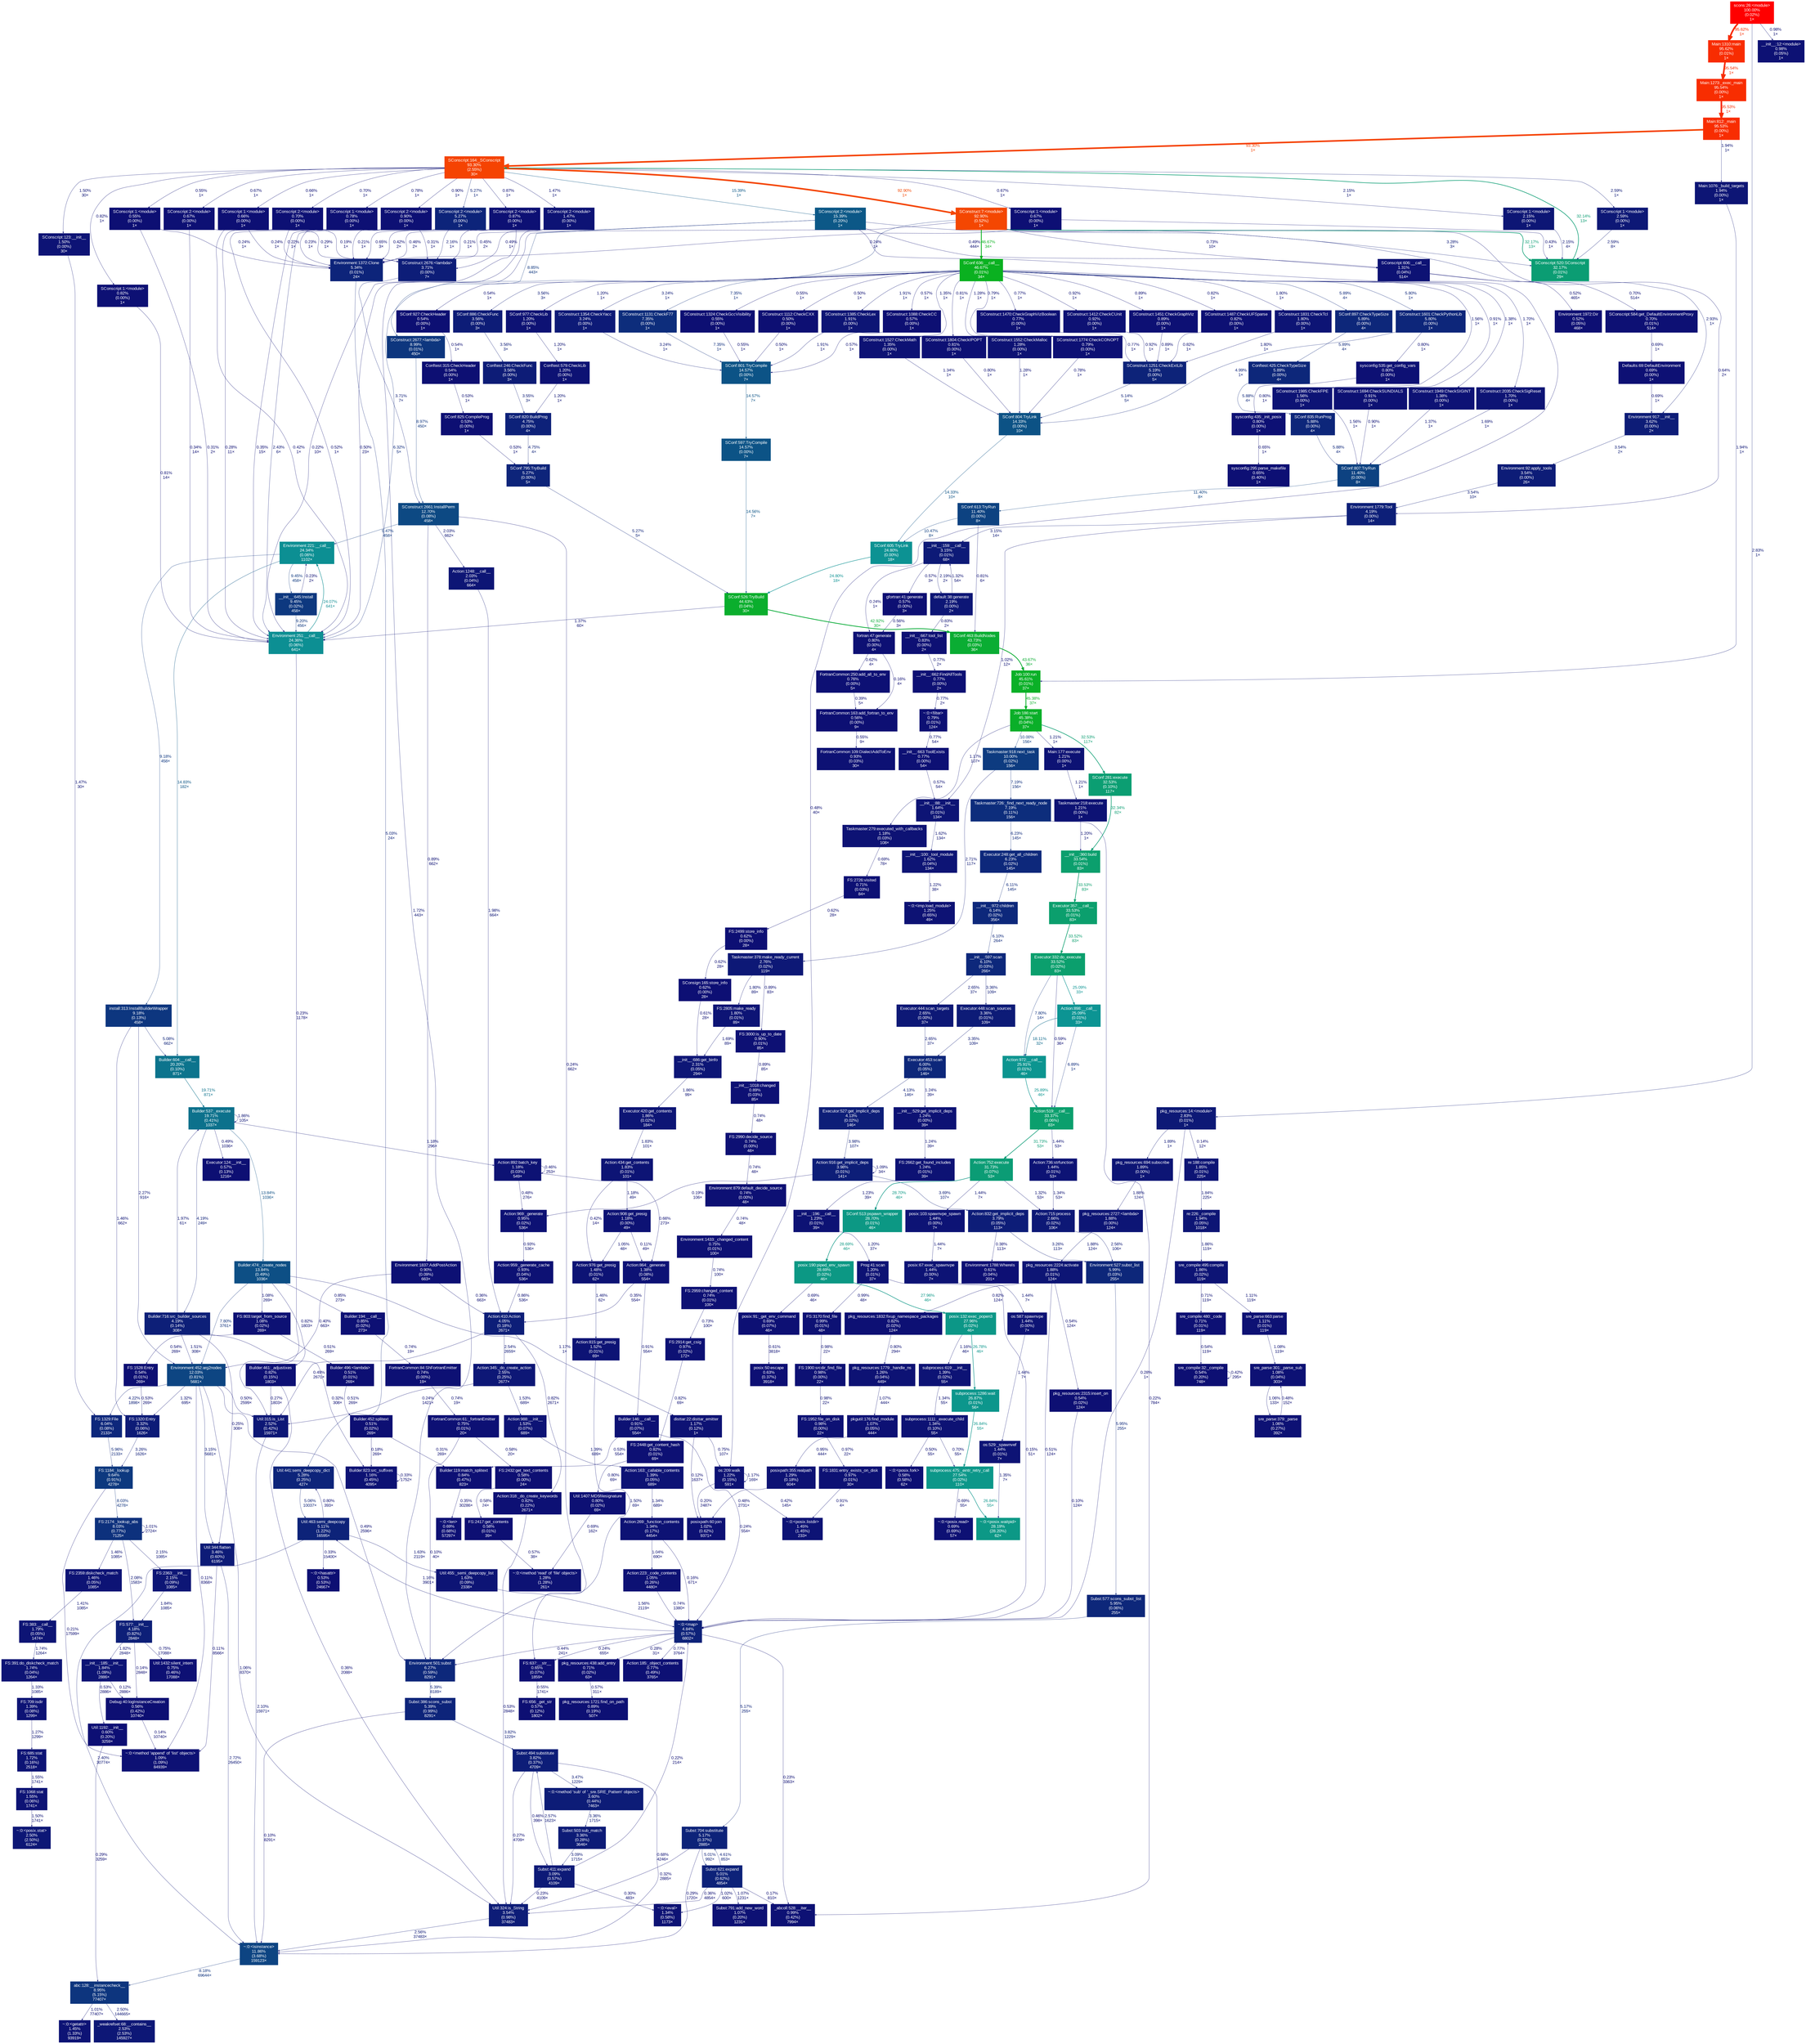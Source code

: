 digraph {
	graph [ranksep=0.25, fontname=Arial, nodesep=0.125];
	node [fontname=Arial, style=filled, height=0, width=0, shape=box, fontcolor=white];
	edge [fontname=Arial];
	0 [color="#0d317d", fontcolor="#ffffff", fontsize="10.00", label="FS:2174:_lookup_abs\n8.03%\n(0.77%)\n7125×"];
	0 -> 0 [color="#0d1174", label="1.01%\n2724×", arrowsize="0.35", fontsize="10.00", fontcolor="#0d1174", labeldistance="0.50", penwidth="0.50"];
	0 -> 919 [color="#0d1575", label="2.08%\n1583×", arrowsize="0.35", fontsize="10.00", fontcolor="#0d1575", labeldistance="0.50", penwidth="0.50"];
	0 -> 1421 [color="#0d1375", label="1.46%\n1085×", arrowsize="0.35", fontsize="10.00", fontcolor="#0d1375", labeldistance="0.50", penwidth="0.50"];
	0 -> 1041 [color="#0d1676", label="2.15%\n1085×", arrowsize="0.35", fontsize="10.00", fontcolor="#0d1676", labeldistance="0.50", penwidth="0.50"];
	1 [color="#0d397f", fontcolor="#ffffff", fontsize="10.00", label="FS:1184:_lookup\n9.64%\n(0.91%)\n4278×"];
	1 -> 0 [color="#0d317d", label="8.03%\n4278×", arrowsize="0.35", fontsize="10.00", fontcolor="#0d317d", labeldistance="0.50", penwidth="0.50"];
	1 -> 1831 [color="#0d0e73", label="0.21%\n17599×", arrowsize="0.35", fontsize="10.00", fontcolor="#0d0e73", labeldistance="0.50", penwidth="0.50"];
	3 [color="#0d1274", fontcolor="#ffffff", fontsize="10.00", label="Taskmaster:279:executed_with_callbacks\n1.18%\n(0.03%)\n108×"];
	3 -> 222 [color="#0d1074", label="0.69%\n78×", arrowsize="0.35", fontsize="10.00", fontcolor="#0d1074", labeldistance="0.50", penwidth="0.50"];
	9 [color="#0d2d7c", fontcolor="#ffffff", fontsize="10.00", label="Taskmaster:726:_find_next_ready_node\n7.19%\n(0.11%)\n156×"];
	9 -> 518 [color="#0d0e73", label="0.22%\n784×", arrowsize="0.35", fontsize="10.00", fontcolor="#0d0e73", labeldistance="0.50", penwidth="0.50"];
	9 -> 1026 [color="#0d287b", label="6.23%\n145×", arrowsize="0.35", fontsize="10.00", fontcolor="#0d287b", labeldistance="0.50", penwidth="0.50"];
	15 [color="#0d0f74", fontcolor="#ffffff", fontsize="10.00", label="Environment:1788:WhereIs\n0.61%\n(0.04%)\n201×"];
	16 [color="#0d1375", fontcolor="#ffffff", fontsize="10.00", label="SConscript:2:<module>\n1.47%\n(0.00%)\n1×"];
	16 -> 231 [color="#0d0f73", label="0.46%\n2×", arrowsize="0.35", fontsize="10.00", fontcolor="#0d0f73", labeldistance="0.50", penwidth="0.50"];
	16 -> 1328 [color="#0d0f73", label="0.49%\n1×", arrowsize="0.35", fontsize="10.00", fontcolor="#0d0f73", labeldistance="0.50", penwidth="0.50"];
	16 -> 991 [color="#0d0f73", label="0.50%\n23×", arrowsize="0.35", fontsize="10.00", fontcolor="#0d0f73", labeldistance="0.50", penwidth="0.50"];
	17 [color="#f54302", fontcolor="#ffffff", fontsize="10.00", label="SConscript:164:_SConscript\n93.30%\n(2.55%)\n30×"];
	17 -> 16 [color="#0d1375", label="1.47%\n1×", arrowsize="0.35", fontsize="10.00", fontcolor="#0d1375", labeldistance="0.50", penwidth="0.50"];
	17 -> 177 [color="#0d0f74", label="0.66%\n1×", arrowsize="0.35", fontsize="10.00", fontcolor="#0d0f74", labeldistance="0.50", penwidth="0.50"];
	17 -> 52 [color="#0d1074", label="0.87%\n1×", arrowsize="0.35", fontsize="10.00", fontcolor="#0d1074", labeldistance="0.50", penwidth="0.50"];
	17 -> 568 [color="#0d1074", label="0.90%\n1×", arrowsize="0.35", fontsize="10.00", fontcolor="#0d1074", labeldistance="0.50", penwidth="0.50"];
	17 -> 570 [color="#0d1074", label="0.70%\n1×", arrowsize="0.35", fontsize="10.00", fontcolor="#0d1074", labeldistance="0.50", penwidth="0.50"];
	17 -> 571 [color="#0d1074", label="0.78%\n1×", arrowsize="0.35", fontsize="10.00", fontcolor="#0d1074", labeldistance="0.50", penwidth="0.50"];
	17 -> 575 [color="#0d1074", label="0.67%\n1×", arrowsize="0.35", fontsize="10.00", fontcolor="#0d1074", labeldistance="0.50", penwidth="0.50"];
	17 -> 1097 [color="#0d1375", label="1.50%\n30×", arrowsize="0.35", fontsize="10.00", fontcolor="#0d1375", labeldistance="0.50", penwidth="0.50"];
	17 -> 333 [color="#0c5887", label="15.39%\n1×", arrowsize="0.39", fontsize="10.00", fontcolor="#0c5887", labeldistance="0.62", penwidth="0.62"];
	17 -> 593 [color="#0d0f74", label="0.67%\n1×", arrowsize="0.35", fontsize="10.00", fontcolor="#0d0f74", labeldistance="0.50", penwidth="0.50"];
	17 -> 595 [color="#0d1876", label="2.59%\n1×", arrowsize="0.35", fontsize="10.00", fontcolor="#0d1876", labeldistance="0.50", penwidth="0.50"];
	17 -> 598 [color="#0d1074", label="0.82%\n1×", arrowsize="0.35", fontsize="10.00", fontcolor="#0d1074", labeldistance="0.50", penwidth="0.50"];
	17 -> 599 [color="#0d1675", label="2.15%\n1×", arrowsize="0.35", fontsize="10.00", fontcolor="#0d1675", labeldistance="0.50", penwidth="0.50"];
	17 -> 600 [color="#0d0f73", label="0.55%\n1×", arrowsize="0.35", fontsize="10.00", fontcolor="#0d0f73", labeldistance="0.50", penwidth="0.50"];
	17 -> 96 [color="#f44702", label="92.90%\n1×", arrowsize="0.96", fontsize="10.00", fontcolor="#f44702", labeldistance="3.72", penwidth="3.72"];
	17 -> 99 [color="#0d247a", label="5.27%\n1×", arrowsize="0.35", fontsize="10.00", fontcolor="#0d247a", labeldistance="0.50", penwidth="0.50"];
	19 [color="#0d1074", fontcolor="#ffffff", fontsize="10.00", label="__init__:663:ToolExists\n0.77%\n(0.00%)\n54×"];
	19 -> 1199 [color="#0d0f73", label="0.57%\n54×", arrowsize="0.35", fontsize="10.00", fontcolor="#0d0f73", labeldistance="0.50", penwidth="0.50"];
	22 [color="#0d1274", fontcolor="#ffffff", fontsize="10.00", label="Action:892:batch_key\n1.18%\n(0.03%)\n549×"];
	22 -> 1094 [color="#0d0f74", label="0.66%\n273×", arrowsize="0.35", fontsize="10.00", fontcolor="#0d0f74", labeldistance="0.50", penwidth="0.50"];
	22 -> 22 [color="#0d0f73", label="0.46%\n253×", arrowsize="0.35", fontsize="10.00", fontcolor="#0d0f73", labeldistance="0.50", penwidth="0.50"];
	22 -> 367 [color="#0d0f73", label="0.48%\n276×", arrowsize="0.35", fontsize="10.00", fontcolor="#0d0f73", labeldistance="0.50", penwidth="0.50"];
	23 [color="#0c718c", fontcolor="#ffffff", fontsize="10.00", label="Builder:537:_execute\n19.71%\n(0.41%)\n1037×"];
	23 -> 22 [color="#0d1274", label="1.18%\n296×", arrowsize="0.35", fontsize="10.00", fontcolor="#0d1274", labeldistance="0.50", penwidth="0.50"];
	23 -> 23 [color="#0d1475", label="1.86%\n105×", arrowsize="0.35", fontsize="10.00", fontcolor="#0d1475", labeldistance="0.50", penwidth="0.50"];
	23 -> 25 [color="#0d4f85", label="13.84%\n1036×", arrowsize="0.37", fontsize="10.00", fontcolor="#0d4f85", labeldistance="0.55", penwidth="0.55"];
	23 -> 298 [color="#0d0f73", label="0.49%\n1036×", arrowsize="0.35", fontsize="10.00", fontcolor="#0d0f73", labeldistance="0.50", penwidth="0.50"];
	23 -> 240 [color="#0d1f78", label="4.19%\n249×", arrowsize="0.35", fontsize="10.00", fontcolor="#0d1f78", labeldistance="0.50", penwidth="0.50"];
	24 [color="#0d1074", fontcolor="#ffffff", fontsize="10.00", label="Builder:461:_adjustixes\n0.82%\n(0.15%)\n1803×"];
	24 -> 1646 [color="#0d0e73", label="0.27%\n1803×", arrowsize="0.35", fontsize="10.00", fontcolor="#0d0e73", labeldistance="0.50", penwidth="0.50"];
	24 -> 1647 [color="#0d0e73", label="0.36%\n2088×", arrowsize="0.35", fontsize="10.00", fontcolor="#0d0e73", labeldistance="0.50", penwidth="0.50"];
	25 [color="#0d4f85", fontcolor="#ffffff", fontsize="10.00", label="Builder:474:_create_nodes\n13.84%\n(0.49%)\n1036×"];
	25 -> 167 [color="#0d1174", label="1.08%\n269×", arrowsize="0.35", fontsize="10.00", fontcolor="#0d1174", labeldistance="0.50", penwidth="0.50"];
	25 -> 334 [color="#0d1074", label="0.85%\n273×", arrowsize="0.35", fontsize="10.00", fontcolor="#0d1074", labeldistance="0.50", penwidth="0.50"];
	25 -> 189 [color="#0d307d", label="7.80%\n3761×", arrowsize="0.35", fontsize="10.00", fontcolor="#0d307d", labeldistance="0.50", penwidth="0.50"];
	25 -> 24 [color="#0d1074", label="0.82%\n1803×", arrowsize="0.35", fontsize="10.00", fontcolor="#0d1074", labeldistance="0.50", penwidth="0.50"];
	25 -> 734 [color="#0d1274", label="1.17%\n1×", arrowsize="0.35", fontsize="10.00", fontcolor="#0d1274", labeldistance="0.50", penwidth="0.50"];
	26 [color="#0d1074", fontcolor="#ffffff", fontsize="10.00", label="Environment:1433:_changed_content\n0.75%\n(0.01%)\n100×"];
	26 -> 182 [color="#0d1074", label="0.74%\n100×", arrowsize="0.35", fontsize="10.00", fontcolor="#0d1074", labeldistance="0.50", penwidth="0.50"];
	27 [color="#0d1074", fontcolor="#ffffff", fontsize="10.00", label="Environment:879:default_decide_source\n0.74%\n(0.00%)\n48×"];
	27 -> 26 [color="#0d1074", label="0.74%\n48×", arrowsize="0.35", fontsize="10.00", fontcolor="#0d1074", labeldistance="0.50", penwidth="0.50"];
	36 [color="#0d2279", fontcolor="#ffffff", fontsize="10.00", label="Subst:621:expand\n5.01%\n(0.62%)\n4854×"];
	36 -> 518 [color="#0d0d73", label="0.17%\n810×", arrowsize="0.35", fontsize="10.00", fontcolor="#0d0d73", labeldistance="0.50", penwidth="0.50"];
	36 -> 526 [color="#0d1174", label="1.02%\n600×", arrowsize="0.35", fontsize="10.00", fontcolor="#0d1174", labeldistance="0.50", penwidth="0.50"];
	36 -> 1647 [color="#0d0e73", label="0.36%\n4854×", arrowsize="0.35", fontsize="10.00", fontcolor="#0d0e73", labeldistance="0.50", penwidth="0.50"];
	36 -> 338 [color="#0d1174", label="1.07%\n1231×", arrowsize="0.35", fontsize="10.00", fontcolor="#0d1174", labeldistance="0.50", penwidth="0.50"];
	36 -> 981 [color="#0d2179", label="4.61%\n853×", arrowsize="0.35", fontsize="10.00", fontcolor="#0d2179", labeldistance="0.50", penwidth="0.50"];
	48 [color="#0d1174", fontcolor="#ffffff", fontsize="10.00", label="__init__:12:<module>\n0.98%\n(0.05%)\n1×"];
	49 [color="#ff0000", fontcolor="#ffffff", fontsize="10.00", label="scons:26:<module>\n100.00%\n(0.02%)\n1×"];
	49 -> 48 [color="#0d1174", label="0.98%\n1×", arrowsize="0.35", fontsize="10.00", fontcolor="#0d1174", labeldistance="0.50", penwidth="0.50"];
	49 -> 151 [color="#f82c01", label="95.62%\n1×", arrowsize="0.98", fontsize="10.00", fontcolor="#f82c01", labeldistance="3.82", penwidth="3.82"];
	49 -> 285 [color="#0d1976", label="2.83%\n1×", arrowsize="0.35", fontsize="10.00", fontcolor="#0d1976", labeldistance="0.50", penwidth="0.50"];
	52 [color="#0d1074", fontcolor="#ffffff", fontsize="10.00", label="SConscript:2:<module>\n0.87%\n(0.00%)\n1×"];
	52 -> 231 [color="#0d0e73", label="0.42%\n2×", arrowsize="0.35", fontsize="10.00", fontcolor="#0d0e73", labeldistance="0.50", penwidth="0.50"];
	52 -> 1328 [color="#0d0e73", label="0.21%\n1×", arrowsize="0.35", fontsize="10.00", fontcolor="#0d0e73", labeldistance="0.50", penwidth="0.50"];
	52 -> 991 [color="#0d0e73", label="0.22%\n10×", arrowsize="0.35", fontsize="10.00", fontcolor="#0d0e73", labeldistance="0.50", penwidth="0.50"];
	56 [color="#0d1274", fontcolor="#ffffff", fontsize="10.00", label="~:0:<imp.load_module>\n1.25%\n(0.65%)\n49×"];
	90 [color="#0c9884", fontcolor="#ffffff", fontsize="10.00", label="posix:190:piped_env_spawn\n28.69%\n(0.02%)\n46×"];
	90 -> 238 [color="#0c9787", label="27.96%\n46×", arrowsize="0.53", fontsize="10.00", fontcolor="#0c9787", labeldistance="1.12", penwidth="1.12"];
	90 -> 821 [color="#0d1074", label="0.69%\n46×", arrowsize="0.35", fontsize="10.00", fontcolor="#0d1074", labeldistance="0.50", penwidth="0.50"];
	91 [color="#0c9884", fontcolor="#ffffff", fontsize="10.00", label="SConf:513:pspawn_wrapper\n28.70%\n(0.01%)\n46×"];
	91 -> 90 [color="#0c9884", label="28.69%\n46×", arrowsize="0.54", fontsize="10.00", fontcolor="#0c9884", labeldistance="1.15", penwidth="1.15"];
	94 [color="#0d1e78", fontcolor="#ffffff", fontsize="10.00", label="Executor:527:get_implicit_deps\n4.13%\n(0.02%)\n146×"];
	94 -> 925 [color="#0d1e78", label="3.98%\n107×", arrowsize="0.35", fontsize="10.00", fontcolor="#0d1e78", labeldistance="0.50", penwidth="0.50"];
	96 [color="#f44702", fontcolor="#ffffff", fontsize="10.00", label="SConstruct:7:<module>\n92.90%\n(0.52%)\n1×"];
	96 -> 539 [color="#0d1977", label="2.93%\n1×", arrowsize="0.35", fontsize="10.00", fontcolor="#0d1977", labeldistance="0.50", penwidth="0.50"];
	96 -> 447 [color="#0d1074", label="0.73%\n10×", arrowsize="0.35", fontsize="10.00", fontcolor="#0d1074", labeldistance="0.50", penwidth="0.50"];
	96 -> 450 [color="#0b9d73", label="32.17%\n13×", arrowsize="0.57", fontsize="10.00", fontcolor="#0b9d73", labeldistance="1.29", penwidth="1.29"];
	96 -> 991 [color="#0d297b", label="6.32%\n5×", arrowsize="0.35", fontsize="10.00", fontcolor="#0d297b", labeldistance="0.50", penwidth="0.50"];
	96 -> 469 [color="#0d0f74", label="0.64%\n2×", arrowsize="0.35", fontsize="10.00", fontcolor="#0d0f74", labeldistance="0.50", penwidth="0.50"];
	96 -> 231 [color="#0d0f73", label="0.45%\n2×", arrowsize="0.35", fontsize="10.00", fontcolor="#0d0f73", labeldistance="0.50", penwidth="0.50"];
	96 -> 108 [color="#0ab120", label="46.67%\n34×", arrowsize="0.68", fontsize="10.00", fontcolor="#0ab120", labeldistance="1.87", penwidth="1.87"];
	98 [color="#0d0f73", fontcolor="#ffffff", fontsize="10.00", label="SConstruct:1324:CheckGccVisibility\n0.55%\n(0.00%)\n1×"];
	98 -> 1028 [color="#0d0f73", label="0.55%\n1×", arrowsize="0.35", fontsize="10.00", fontcolor="#0d0f73", labeldistance="0.50", penwidth="0.50"];
	99 [color="#0d247a", fontcolor="#ffffff", fontsize="10.00", label="SConscript:2:<module>\n5.27%\n(0.00%)\n1×"];
	99 -> 231 [color="#0d0f74", label="0.65%\n3×", arrowsize="0.35", fontsize="10.00", fontcolor="#0d0f74", labeldistance="0.50", penwidth="0.50"];
	99 -> 1328 [color="#0d1676", label="2.16%\n1×", arrowsize="0.35", fontsize="10.00", fontcolor="#0d1676", labeldistance="0.50", penwidth="0.50"];
	99 -> 991 [color="#0d1776", label="2.43%\n6×", arrowsize="0.35", fontsize="10.00", fontcolor="#0d1776", labeldistance="0.50", penwidth="0.50"];
	100 [color="#0d2379", fontcolor="#ffffff", fontsize="10.00", label="SConstruct:1251:CheckExtLib\n5.19%\n(0.00%)\n5×"];
	100 -> 823 [color="#0d2379", label="5.14%\n5×", arrowsize="0.35", fontsize="10.00", fontcolor="#0d2379", labeldistance="0.50", penwidth="0.50"];
	108 [color="#0ab120", fontcolor="#ffffff", fontsize="10.00", label="SConf:636:__call__\n46.67%\n(0.01%)\n34×"];
	108 -> 384 [color="#0d0f73", label="0.54%\n1×", arrowsize="0.35", fontsize="10.00", fontcolor="#0d0f73", labeldistance="0.50", penwidth="0.50"];
	108 -> 1565 [color="#0d277a", label="5.89%\n4×", arrowsize="0.35", fontsize="10.00", fontcolor="#0d277a", labeldistance="0.50", penwidth="0.50"];
	108 -> 1183 [color="#0d1174", label="0.92%\n1×", arrowsize="0.35", fontsize="10.00", fontcolor="#0d1174", labeldistance="0.50", penwidth="0.50"];
	108 -> 1184 [color="#0d1074", label="0.89%\n1×", arrowsize="0.35", fontsize="10.00", fontcolor="#0d1074", labeldistance="0.50", penwidth="0.50"];
	108 -> 1185 [color="#0d1074", label="0.82%\n1×", arrowsize="0.35", fontsize="10.00", fontcolor="#0d1074", labeldistance="0.50", penwidth="0.50"];
	108 -> 1186 [color="#0d1475", label="1.80%\n1×", arrowsize="0.35", fontsize="10.00", fontcolor="#0d1475", labeldistance="0.50", penwidth="0.50"];
	108 -> 803 [color="#0d1375", label="1.56%\n1×", arrowsize="0.35", fontsize="10.00", fontcolor="#0d1375", labeldistance="0.50", penwidth="0.50"];
	108 -> 950 [color="#0d1074", label="0.77%\n1×", arrowsize="0.35", fontsize="10.00", fontcolor="#0d1074", labeldistance="0.50", penwidth="0.50"];
	108 -> 824 [color="#0d1274", label="1.28%\n1×", arrowsize="0.35", fontsize="10.00", fontcolor="#0d1274", labeldistance="0.50", penwidth="0.50"];
	108 -> 825 [color="#0d1074", label="0.79%\n1×", arrowsize="0.35", fontsize="10.00", fontcolor="#0d1074", labeldistance="0.50", penwidth="0.50"];
	108 -> 830 [color="#0d1174", label="0.91%\n1×", arrowsize="0.35", fontsize="10.00", fontcolor="#0d1174", labeldistance="0.50", penwidth="0.50"];
	108 -> 831 [color="#0d1275", label="1.38%\n1×", arrowsize="0.35", fontsize="10.00", fontcolor="#0d1275", labeldistance="0.50", penwidth="0.50"];
	108 -> 708 [color="#0d267a", label="5.80%\n1×", arrowsize="0.35", fontsize="10.00", fontcolor="#0d267a", labeldistance="0.50", penwidth="0.50"];
	108 -> 713 [color="#0d0f73", label="0.50%\n1×", arrowsize="0.35", fontsize="10.00", fontcolor="#0d0f73", labeldistance="0.50", penwidth="0.50"];
	108 -> 715 [color="#0d1a77", label="3.24%\n1×", arrowsize="0.35", fontsize="10.00", fontcolor="#0d1a77", labeldistance="0.50", penwidth="0.50"];
	108 -> 717 [color="#0d2d7c", label="7.35%\n1×", arrowsize="0.35", fontsize="10.00", fontcolor="#0d2d7c", labeldistance="0.50", penwidth="0.50"];
	108 -> 718 [color="#0d1274", label="1.35%\n1×", arrowsize="0.35", fontsize="10.00", fontcolor="#0d1274", labeldistance="0.50", penwidth="0.50"];
	108 -> 720 [color="#0d1575", label="1.91%\n1×", arrowsize="0.35", fontsize="10.00", fontcolor="#0d1575", labeldistance="0.50", penwidth="0.50"];
	108 -> 721 [color="#0d0f73", label="0.57%\n1×", arrowsize="0.35", fontsize="10.00", fontcolor="#0d0f73", labeldistance="0.50", penwidth="0.50"];
	108 -> 726 [color="#0d1074", label="0.81%\n1×", arrowsize="0.35", fontsize="10.00", fontcolor="#0d1074", labeldistance="0.50", penwidth="0.50"];
	108 -> 336 [color="#0d1c77", label="3.56%\n3×", arrowsize="0.35", fontsize="10.00", fontcolor="#0d1c77", labeldistance="0.50", penwidth="0.50"];
	108 -> 98 [color="#0d0f73", label="0.55%\n1×", arrowsize="0.35", fontsize="10.00", fontcolor="#0d0f73", labeldistance="0.50", penwidth="0.50"];
	108 -> 995 [color="#0d1274", label="1.20%\n1×", arrowsize="0.35", fontsize="10.00", fontcolor="#0d1274", labeldistance="0.50", penwidth="0.50"];
	108 -> 372 [color="#0d1475", label="1.70%\n1×", arrowsize="0.35", fontsize="10.00", fontcolor="#0d1475", labeldistance="0.50", penwidth="0.50"];
	124 [color="#0d1174", fontcolor="#ffffff", fontsize="10.00", label="FortranCommon:109:DialectAddToEnv\n0.93%\n(0.03%)\n30×"];
	126 [color="#0d2379", fontcolor="#ffffff", fontsize="10.00", label="Util:463:semi_deepcopy\n5.11%\n(1.22%)\n16595×"];
	126 -> 1504 [color="#0d1776", label="2.40%\n30774×", arrowsize="0.35", fontsize="10.00", fontcolor="#0d1776", labeldistance="0.50", penwidth="0.50"];
	126 -> 685 [color="#0d1475", label="1.63%\n2119×", arrowsize="0.35", fontsize="10.00", fontcolor="#0d1475", labeldistance="0.50", penwidth="0.50"];
	126 -> 1136 [color="#0d1074", label="0.80%\n393×", arrowsize="0.35", fontsize="10.00", fontcolor="#0d1074", labeldistance="0.50", penwidth="0.50"];
	126 -> 1490 [color="#0d0e73", label="0.33%\n15400×", arrowsize="0.35", fontsize="10.00", fontcolor="#0d0e73", labeldistance="0.50", penwidth="0.50"];
	128 [color="#0d0f73", fontcolor="#ffffff", fontsize="10.00", label="gfortran:41:generate\n0.57%\n(0.00%)\n3×"];
	128 -> 494 [color="#0d0f73", label="0.56%\n3×", arrowsize="0.35", fontsize="10.00", fontcolor="#0d0f73", labeldistance="0.50", penwidth="0.50"];
	146 [color="#0d1274", fontcolor="#ffffff", fontsize="10.00", label="subprocess:1111:_execute_child\n1.34%\n(0.10%)\n55×"];
	146 -> 426 [color="#0d1074", label="0.70%\n55×", arrowsize="0.35", fontsize="10.00", fontcolor="#0d1074", labeldistance="0.50", penwidth="0.50"];
	146 -> 1047 [color="#0d0f73", label="0.50%\n55×", arrowsize="0.35", fontsize="10.00", fontcolor="#0d0f73", labeldistance="0.50", penwidth="0.50"];
	147 [color="#0d1375", fontcolor="#ffffff", fontsize="10.00", label="subprocess:619:__init__\n1.39%\n(0.02%)\n55×"];
	147 -> 146 [color="#0d1274", label="1.34%\n55×", arrowsize="0.35", fontsize="10.00", fontcolor="#0d1274", labeldistance="0.50", penwidth="0.50"];
	151 [color="#f82c01", fontcolor="#ffffff", fontsize="10.00", label="Main:1310:main\n95.62%\n(0.01%)\n1×"];
	151 -> 508 [color="#f82d01", label="95.54%\n1×", arrowsize="0.98", fontsize="10.00", fontcolor="#f82d01", labeldistance="3.82", penwidth="3.82"];
	159 [color="#0d1676", fontcolor="#ffffff", fontsize="10.00", label="__init__:686:get_binfo\n2.31%\n(0.05%)\n294×"];
	159 -> 953 [color="#0d1575", label="1.86%\n99×", arrowsize="0.35", fontsize="10.00", fontcolor="#0d1575", labeldistance="0.50", penwidth="0.50"];
	163 [color="#0d1475", fontcolor="#ffffff", fontsize="10.00", label="sre_compile:495:compile\n1.86%\n(0.02%)\n119×"];
	163 -> 666 [color="#0d1174", label="1.11%\n119×", arrowsize="0.35", fontsize="10.00", fontcolor="#0d1174", labeldistance="0.50", penwidth="0.50"];
	163 -> 629 [color="#0d1074", label="0.71%\n119×", arrowsize="0.35", fontsize="10.00", fontcolor="#0d1074", labeldistance="0.50", penwidth="0.50"];
	166 [color="#0d0f73", fontcolor="#ffffff", fontsize="10.00", label="Builder:496:<lambda>\n0.51%\n(0.01%)\n269×"];
	166 -> 1446 [color="#0d0f73", label="0.51%\n269×", arrowsize="0.35", fontsize="10.00", fontcolor="#0d0f73", labeldistance="0.50", penwidth="0.50"];
	167 [color="#0d1174", fontcolor="#ffffff", fontsize="10.00", label="FS:803:target_from_source\n1.08%\n(0.02%)\n269×"];
	167 -> 253 [color="#0d0f73", label="0.54%\n269×", arrowsize="0.35", fontsize="10.00", fontcolor="#0d0f73", labeldistance="0.50", penwidth="0.50"];
	167 -> 166 [color="#0d0f73", label="0.51%\n269×", arrowsize="0.35", fontsize="10.00", fontcolor="#0d0f73", labeldistance="0.50", penwidth="0.50"];
	173 [color="#0aaf29", fontcolor="#ffffff", fontsize="10.00", label="Job:186:start\n45.38%\n(0.04%)\n37×"];
	173 -> 288 [color="#0d3b80", label="10.00%\n156×", arrowsize="0.35", fontsize="10.00", fontcolor="#0d3b80", labeldistance="0.50", penwidth="0.50"];
	173 -> 1419 [color="#0d1274", label="1.21%\n1×", arrowsize="0.35", fontsize="10.00", fontcolor="#0d1274", labeldistance="0.50", penwidth="0.50"];
	173 -> 220 [color="#0b9e72", label="32.53%\n117×", arrowsize="0.57", fontsize="10.00", fontcolor="#0b9e72", labeldistance="1.30", penwidth="1.30"];
	173 -> 3 [color="#0d1274", label="1.17%\n107×", arrowsize="0.35", fontsize="10.00", fontcolor="#0d1274", labeldistance="0.50", penwidth="0.50"];
	175 [color="#0d1274", fontcolor="#ffffff", fontsize="10.00", label="Builder:823:src_suffixes\n1.16%\n(0.45%)\n4095×"];
	175 -> 175 [color="#0d0e73", label="0.33%\n1752×", arrowsize="0.35", fontsize="10.00", fontcolor="#0d0e73", labeldistance="0.50", penwidth="0.50"];
	177 [color="#0d0f74", fontcolor="#ffffff", fontsize="10.00", label="SConscript:1:<module>\n0.66%\n(0.00%)\n1×"];
	177 -> 231 [color="#0d0e73", label="0.24%\n1×", arrowsize="0.35", fontsize="10.00", fontcolor="#0d0e73", labeldistance="0.50", penwidth="0.50"];
	177 -> 991 [color="#0d0e73", label="0.42%\n1×", arrowsize="0.35", fontsize="10.00", fontcolor="#0d0e73", labeldistance="0.50", penwidth="0.50"];
	182 [color="#0d1074", fontcolor="#ffffff", fontsize="10.00", label="FS:2959:changed_content\n0.74%\n(0.01%)\n100×"];
	182 -> 437 [color="#0d1074", label="0.73%\n100×", arrowsize="0.35", fontsize="10.00", fontcolor="#0d1074", labeldistance="0.50", penwidth="0.50"];
	188 [color="#0d0f73", fontcolor="#ffffff", fontsize="10.00", label="Environment:1972:Dir\n0.52%\n(0.05%)\n468×"];
	189 [color="#0d4582", fontcolor="#ffffff", fontsize="10.00", label="Environment:452:arg2nodes\n12.03%\n(0.81%)\n5681×"];
	189 -> 1313 [color="#0d1a77", label="3.15%\n5681×", arrowsize="0.35", fontsize="10.00", fontcolor="#0d1a77", labeldistance="0.50", penwidth="0.50"];
	189 -> 1831 [color="#0d0d73", label="0.11%\n8368×", arrowsize="0.35", fontsize="10.00", fontcolor="#0d0d73", labeldistance="0.50", penwidth="0.50"];
	189 -> 1036 [color="#0d1f78", label="4.22%\n1898×", arrowsize="0.35", fontsize="10.00", fontcolor="#0d1f78", labeldistance="0.50", penwidth="0.50"];
	189 -> 555 [color="#0d0f73", label="0.49%\n2596×", arrowsize="0.35", fontsize="10.00", fontcolor="#0d0f73", labeldistance="0.50", penwidth="0.50"];
	189 -> 1646 [color="#0d0f73", label="0.50%\n2599×", arrowsize="0.35", fontsize="10.00", fontcolor="#0d0f73", labeldistance="0.50", penwidth="0.50"];
	189 -> 1647 [color="#0d1174", label="1.06%\n8370×", arrowsize="0.35", fontsize="10.00", fontcolor="#0d1174", labeldistance="0.50", penwidth="0.50"];
	189 -> 251 [color="#0d1274", label="1.32%\n695×", arrowsize="0.35", fontsize="10.00", fontcolor="#0d1274", labeldistance="0.50", penwidth="0.50"];
	191 [color="#0d1a77", fontcolor="#ffffff", fontsize="10.00", label="__init__:159:__call__\n3.15%\n(0.01%)\n68×"];
	191 -> 128 [color="#0d0f73", label="0.57%\n3×", arrowsize="0.35", fontsize="10.00", fontcolor="#0d0f73", labeldistance="0.50", penwidth="0.50"];
	191 -> 608 [color="#0d1676", label="2.19%\n2×", arrowsize="0.35", fontsize="10.00", fontcolor="#0d1676", labeldistance="0.50", penwidth="0.50"];
	191 -> 494 [color="#0d0e73", label="0.24%\n1×", arrowsize="0.35", fontsize="10.00", fontcolor="#0d0e73", labeldistance="0.50", penwidth="0.50"];
	220 [color="#0b9e72", fontcolor="#ffffff", fontsize="10.00", label="SConf:281:execute\n32.53%\n(0.10%)\n117×"];
	220 -> 289 [color="#0b9d72", label="32.34%\n82×", arrowsize="0.57", fontsize="10.00", fontcolor="#0b9d72", labeldistance="1.29", penwidth="1.29"];
	221 [color="#0d1876", fontcolor="#ffffff", fontsize="10.00", label="Taskmaster:378:make_ready_current\n2.76%\n(0.02%)\n119×"];
	221 -> 1055 [color="#0d1074", label="0.89%\n83×", arrowsize="0.35", fontsize="10.00", fontcolor="#0d1074", labeldistance="0.50", penwidth="0.50"];
	221 -> 703 [color="#0d1475", label="1.80%\n89×", arrowsize="0.35", fontsize="10.00", fontcolor="#0d1475", labeldistance="0.50", penwidth="0.50"];
	222 [color="#0d1074", fontcolor="#ffffff", fontsize="10.00", label="FS:2726:visited\n0.71%\n(0.03%)\n84×"];
	222 -> 865 [color="#0d0f74", label="0.62%\n28×", arrowsize="0.35", fontsize="10.00", fontcolor="#0d0f74", labeldistance="0.50", penwidth="0.50"];
	224 [color="#0d287b", fontcolor="#ffffff", fontsize="10.00", label="__init__:597:scan\n6.10%\n(0.03%)\n266×"];
	224 -> 1106 [color="#0d1876", label="2.65%\n37×", arrowsize="0.35", fontsize="10.00", fontcolor="#0d1876", labeldistance="0.50", penwidth="0.50"];
	224 -> 1428 [color="#0d1b77", label="3.36%\n109×", arrowsize="0.35", fontsize="10.00", fontcolor="#0d1b77", labeldistance="0.50", penwidth="0.50"];
	226 [color="#0d1074", fontcolor="#ffffff", fontsize="10.00", label="__init__:1018:changed\n0.89%\n(0.03%)\n85×"];
	226 -> 341 [color="#0d1074", label="0.74%\n48×", arrowsize="0.35", fontsize="10.00", fontcolor="#0d1074", labeldistance="0.50", penwidth="0.50"];
	231 [color="#0d247a", fontcolor="#ffffff", fontsize="10.00", label="Environment:1372:Clone\n5.34%\n(0.01%)\n24×"];
	231 -> 1136 [color="#0d2379", label="5.03%\n24×", arrowsize="0.35", fontsize="10.00", fontcolor="#0d2379", labeldistance="0.50", penwidth="0.50"];
	233 [color="#0d1876", fontcolor="#ffffff", fontsize="10.00", label="Action:715:process\n2.66%\n(0.02%)\n106×"];
	233 -> 971 [color="#0d1876", label="2.56%\n106×", arrowsize="0.35", fontsize="10.00", fontcolor="#0d1876", labeldistance="0.50", penwidth="0.50"];
	234 [color="#0c968c", fontcolor="#ffffff", fontsize="10.00", label="subprocess:1286:wait\n26.87%\n(0.01%)\n56×"];
	234 -> 426 [color="#0c968c", label="26.84%\n55×", arrowsize="0.52", fontsize="10.00", fontcolor="#0c968c", labeldistance="1.07", penwidth="1.07"];
	238 [color="#0c9787", fontcolor="#ffffff", fontsize="10.00", label="posix:132:exec_popen3\n27.96%\n(0.02%)\n46×"];
	238 -> 234 [color="#0c968c", label="26.78%\n46×", arrowsize="0.52", fontsize="10.00", fontcolor="#0c968c", labeldistance="1.07", penwidth="1.07"];
	238 -> 147 [color="#0d1274", label="1.16%\n46×", arrowsize="0.35", fontsize="10.00", fontcolor="#0d1274", labeldistance="0.50", penwidth="0.50"];
	240 [color="#0d1f78", fontcolor="#ffffff", fontsize="10.00", label="Builder:716:src_builder_sources\n4.19%\n(0.14%)\n308×"];
	240 -> 1313 [color="#0d0e73", label="0.25%\n308×", arrowsize="0.35", fontsize="10.00", fontcolor="#0d0e73", labeldistance="0.50", penwidth="0.50"];
	240 -> 175 [color="#0d0e73", label="0.32%\n308×", arrowsize="0.35", fontsize="10.00", fontcolor="#0d0e73", labeldistance="0.50", penwidth="0.50"];
	240 -> 23 [color="#0d1575", label="1.97%\n61×", arrowsize="0.35", fontsize="10.00", fontcolor="#0d1575", labeldistance="0.50", penwidth="0.50"];
	240 -> 189 [color="#0d1375", label="1.51%\n308×", arrowsize="0.35", fontsize="10.00", fontcolor="#0d1375", labeldistance="0.50", penwidth="0.50"];
	241 [color="#0d287b", fontcolor="#ffffff", fontsize="10.00", label="__init__:972:children\n6.14%\n(0.02%)\n356×"];
	241 -> 224 [color="#0d287b", label="6.10%\n264×", arrowsize="0.35", fontsize="10.00", fontcolor="#0d287b", labeldistance="0.50", penwidth="0.50"];
	244 [color="#0d2279", fontcolor="#ffffff", fontsize="10.00", label="~:0:<map>\n4.84%\n(0.57%)\n6802×"];
	244 -> 518 [color="#0d0e73", label="0.23%\n3363×", arrowsize="0.35", fontsize="10.00", fontcolor="#0d0e73", labeldistance="0.50", penwidth="0.50"];
	244 -> 652 [color="#0d0e73", label="0.28%\n31×", arrowsize="0.35", fontsize="10.00", fontcolor="#0d0e73", labeldistance="0.50", penwidth="0.50"];
	244 -> 403 [color="#0d1074", label="0.77%\n3764×", arrowsize="0.35", fontsize="10.00", fontcolor="#0d1074", labeldistance="0.50", penwidth="0.50"];
	244 -> 555 [color="#0d0f73", label="0.44%\n241×", arrowsize="0.35", fontsize="10.00", fontcolor="#0d0f73", labeldistance="0.50", penwidth="0.50"];
	244 -> 728 [color="#0d0e73", label="0.24%\n655×", arrowsize="0.35", fontsize="10.00", fontcolor="#0d0e73", labeldistance="0.50", penwidth="0.50"];
	244 -> 126 [color="#0d1274", label="1.16%\n3901×", arrowsize="0.35", fontsize="10.00", fontcolor="#0d1274", labeldistance="0.50", penwidth="0.50"];
	249 [color="#0aae2d", fontcolor="#ffffff", fontsize="10.00", label="SConf:526:TryBuild\n44.63%\n(0.04%)\n30×"];
	249 -> 346 [color="#0aac38", label="42.92%\n30×", arrowsize="0.66", fontsize="10.00", fontcolor="#0aac38", labeldistance="1.72", penwidth="1.72"];
	249 -> 991 [color="#0d1274", label="1.37%\n60×", arrowsize="0.35", fontsize="10.00", fontcolor="#0d1274", labeldistance="0.50", penwidth="0.50"];
	250 [color="#0d4281", fontcolor="#ffffff", fontsize="10.00", label="SConf:613:TryRun\n11.40%\n(0.00%)\n8×"];
	250 -> 459 [color="#0d3d80", label="10.47%\n8×", arrowsize="0.35", fontsize="10.00", fontcolor="#0d3d80", labeldistance="0.50", penwidth="0.50"];
	250 -> 346 [color="#0d1074", label="0.81%\n6×", arrowsize="0.35", fontsize="10.00", fontcolor="#0d1074", labeldistance="0.50", penwidth="0.50"];
	251 [color="#0d1b77", fontcolor="#ffffff", fontsize="10.00", label="FS:1320:Entry\n3.32%\n(0.06%)\n1626×"];
	251 -> 1 [color="#0d1b77", label="3.26%\n1626×", arrowsize="0.35", fontsize="10.00", fontcolor="#0d1b77", labeldistance="0.50", penwidth="0.50"];
	252 [color="#0d367f", fontcolor="#ffffff", fontsize="10.00", label="install:313:InstallBuilderWrapper\n9.18%\n(0.13%)\n458×"];
	252 -> 811 [color="#0d2379", label="5.08%\n662×", arrowsize="0.35", fontsize="10.00", fontcolor="#0d2379", labeldistance="0.50", penwidth="0.50"];
	252 -> 251 [color="#0d1375", label="1.46%\n662×", arrowsize="0.35", fontsize="10.00", fontcolor="#0d1375", labeldistance="0.50", penwidth="0.50"];
	252 -> 189 [color="#0d1676", label="2.27%\n916×", arrowsize="0.35", fontsize="10.00", fontcolor="#0d1676", labeldistance="0.50", penwidth="0.50"];
	253 [color="#0d0f73", fontcolor="#ffffff", fontsize="10.00", label="FS:1528:Entry\n0.54%\n(0.01%)\n269×"];
	253 -> 251 [color="#0d0f73", label="0.53%\n269×", arrowsize="0.35", fontsize="10.00", fontcolor="#0d0f73", labeldistance="0.50", penwidth="0.50"];
	255 [color="#0d1475", fontcolor="#ffffff", fontsize="10.00", label="FS:685:stat\n1.72%\n(0.16%)\n2518×"];
	255 -> 466 [color="#0d1375", label="1.55%\n1741×", arrowsize="0.35", fontsize="10.00", fontcolor="#0d1375", labeldistance="0.50", penwidth="0.50"];
	257 [color="#0d1375", fontcolor="#ffffff", fontsize="10.00", label="FS:709:isdir\n1.39%\n(0.08%)\n1299×"];
	257 -> 255 [color="#0d1274", label="1.27%\n1299×", arrowsize="0.35", fontsize="10.00", fontcolor="#0d1274", labeldistance="0.50", penwidth="0.50"];
	260 [color="#0d0f73", fontcolor="#ffffff", fontsize="10.00", label="FS:656:_get_str\n0.57%\n(0.12%)\n1802×"];
	274 [color="#0d1074", fontcolor="#ffffff", fontsize="10.00", label="sysconfig:435:_init_posix\n0.80%\n(0.00%)\n1×"];
	274 -> 328 [color="#0d0f74", label="0.65%\n1×", arrowsize="0.35", fontsize="10.00", fontcolor="#0d0f74", labeldistance="0.50", penwidth="0.50"];
	285 [color="#0d1976", fontcolor="#ffffff", fontsize="10.00", label="pkg_resources:14:<module>\n2.83%\n(0.01%)\n1×"];
	285 -> 1302 [color="#0d0d73", label="0.14%\n12×", arrowsize="0.35", fontsize="10.00", fontcolor="#0d0d73", labeldistance="0.50", penwidth="0.50"];
	285 -> 549 [color="#0d1575", label="1.89%\n1×", arrowsize="0.35", fontsize="10.00", fontcolor="#0d1575", labeldistance="0.50", penwidth="0.50"];
	285 -> 244 [color="#0d0e73", label="0.28%\n1×", arrowsize="0.35", fontsize="10.00", fontcolor="#0d0e73", labeldistance="0.50", penwidth="0.50"];
	288 [color="#0d3b80", fontcolor="#ffffff", fontsize="10.00", label="Taskmaster:918:next_task\n10.00%\n(0.02%)\n156×"];
	288 -> 9 [color="#0d2d7c", label="7.19%\n156×", arrowsize="0.35", fontsize="10.00", fontcolor="#0d2d7c", labeldistance="0.50", penwidth="0.50"];
	288 -> 221 [color="#0d1876", label="2.71%\n117×", arrowsize="0.35", fontsize="10.00", fontcolor="#0d1876", labeldistance="0.50", penwidth="0.50"];
	289 [color="#0b9f6d", fontcolor="#ffffff", fontsize="10.00", label="__init__:360:build\n33.54%\n(0.01%)\n83×"];
	289 -> 958 [color="#0b9f6d", label="33.53%\n83×", arrowsize="0.58", fontsize="10.00", fontcolor="#0b9f6d", labeldistance="1.34", penwidth="1.34"];
	292 [color="#0d1074", fontcolor="#ffffff", fontsize="10.00", label="Environment:1837:AddPostAction\n0.90%\n(0.09%)\n663×"];
	292 -> 838 [color="#0d0e73", label="0.36%\n663×", arrowsize="0.35", fontsize="10.00", fontcolor="#0d0e73", labeldistance="0.50", penwidth="0.50"];
	292 -> 189 [color="#0d0e73", label="0.40%\n663×", arrowsize="0.35", fontsize="10.00", fontcolor="#0d0e73", labeldistance="0.50", penwidth="0.50"];
	296 [color="#0d1174", fontcolor="#ffffff", fontsize="10.00", label="pkgutil:176:find_module\n1.07%\n(0.05%)\n444×"];
	296 -> 724 [color="#0d1174", label="0.95%\n444×", arrowsize="0.35", fontsize="10.00", fontcolor="#0d1174", labeldistance="0.50", penwidth="0.50"];
	298 [color="#0d0f73", fontcolor="#ffffff", fontsize="10.00", label="Executor:124:__init__\n0.57%\n(0.13%)\n1216×"];
	301 [color="#0d1475", fontcolor="#ffffff", fontsize="10.00", label="Action:434:get_contents\n1.83%\n(0.01%)\n101×"];
	301 -> 1508 [color="#0d1274", label="1.18%\n49×", arrowsize="0.35", fontsize="10.00", fontcolor="#0d1274", labeldistance="0.50", penwidth="0.50"];
	301 -> 1431 [color="#0d0e73", label="0.42%\n14×", arrowsize="0.35", fontsize="10.00", fontcolor="#0d0e73", labeldistance="0.50", penwidth="0.50"];
	310 [color="#0d1274", fontcolor="#ffffff", fontsize="10.00", label="FS:2662:get_found_includes\n1.24%\n(0.01%)\n39×"];
	310 -> 610 [color="#0d1274", label="1.23%\n39×", arrowsize="0.35", fontsize="10.00", fontcolor="#0d1274", labeldistance="0.50", penwidth="0.50"];
	328 [color="#0d0f74", fontcolor="#ffffff", fontsize="10.00", label="sysconfig:295:parse_makefile\n0.65%\n(0.40%)\n1×"];
	329 [color="#0d247a", fontcolor="#ffffff", fontsize="10.00", label="Subst:386:scons_subst\n5.39%\n(0.99%)\n8291×"];
	329 -> 1504 [color="#0d0d73", label="0.10%\n8291×", arrowsize="0.35", fontsize="10.00", fontcolor="#0d0d73", labeldistance="0.50", penwidth="0.50"];
	329 -> 513 [color="#0d1d78", label="3.82%\n1229×", arrowsize="0.35", fontsize="10.00", fontcolor="#0d1d78", labeldistance="0.50", penwidth="0.50"];
	333 [color="#0c5887", fontcolor="#ffffff", fontsize="10.00", label="SConscript:2:<module>\n15.39%\n(0.20%)\n1×"];
	333 -> 450 [color="#0d1b77", label="3.28%\n3×", arrowsize="0.35", fontsize="10.00", fontcolor="#0d1b77", labeldistance="0.50", penwidth="0.50"];
	333 -> 555 [color="#0d1475", label="1.72%\n443×", arrowsize="0.35", fontsize="10.00", fontcolor="#0d1475", labeldistance="0.50", penwidth="0.50"];
	333 -> 859 [color="#0d0f73", label="0.48%\n40×", arrowsize="0.35", fontsize="10.00", fontcolor="#0d0f73", labeldistance="0.50", penwidth="0.50"];
	333 -> 1309 [color="#0d357e", label="8.85%\n443×", arrowsize="0.35", fontsize="10.00", fontcolor="#0d357e", labeldistance="0.50", penwidth="0.50"];
	333 -> 447 [color="#0d0f73", label="0.49%\n444×", arrowsize="0.35", fontsize="10.00", fontcolor="#0d0f73", labeldistance="0.50", penwidth="0.50"];
	334 [color="#0d1074", fontcolor="#ffffff", fontsize="10.00", label="Builder:194:__call__\n0.85%\n(0.02%)\n273×"];
	334 -> 1321 [color="#0d1074", label="0.74%\n19×", arrowsize="0.35", fontsize="10.00", fontcolor="#0d1074", labeldistance="0.50", penwidth="0.50"];
	335 [color="#0d1c77", fontcolor="#ffffff", fontsize="10.00", label="Conftest:246:CheckFunc\n3.56%\n(0.00%)\n3×"];
	335 -> 545 [color="#0d1c77", label="3.55%\n3×", arrowsize="0.35", fontsize="10.00", fontcolor="#0d1c77", labeldistance="0.50", penwidth="0.50"];
	336 [color="#0d1c77", fontcolor="#ffffff", fontsize="10.00", label="SConf:886:CheckFunc\n3.56%\n(0.00%)\n3×"];
	336 -> 335 [color="#0d1c77", label="3.56%\n3×", arrowsize="0.35", fontsize="10.00", fontcolor="#0d1c77", labeldistance="0.50", penwidth="0.50"];
	338 [color="#0d1174", fontcolor="#ffffff", fontsize="10.00", label="Subst:791:add_new_word\n1.07%\n(0.20%)\n1231×"];
	341 [color="#0d1074", fontcolor="#ffffff", fontsize="10.00", label="FS:2990:decide_source\n0.74%\n(0.00%)\n48×"];
	341 -> 27 [color="#0d1074", label="0.74%\n48×", arrowsize="0.35", fontsize="10.00", fontcolor="#0d1074", labeldistance="0.50", penwidth="0.50"];
	346 [color="#0aad33", fontcolor="#ffffff", fontsize="10.00", label="SConf:463:BuildNodes\n43.73%\n(0.03%)\n36×"];
	346 -> 1167 [color="#0aad33", label="43.67%\n36×", arrowsize="0.66", fontsize="10.00", fontcolor="#0aad33", labeldistance="1.75", penwidth="1.75"];
	347 [color="#f82d01", fontcolor="#ffffff", fontsize="10.00", label="Main:812:_main\n95.53%\n(0.00%)\n1×"];
	347 -> 640 [color="#0d1575", label="1.94%\n1×", arrowsize="0.35", fontsize="10.00", fontcolor="#0d1575", labeldistance="0.50", penwidth="0.50"];
	347 -> 17 [color="#f54302", label="93.30%\n1×", arrowsize="0.97", fontsize="10.00", fontcolor="#f54302", labeldistance="3.73", penwidth="3.73"];
	357 [color="#0d277a", fontcolor="#ffffff", fontsize="10.00", label="Executor:453:scan\n6.00%\n(0.05%)\n146×"];
	357 -> 1009 [color="#0d1274", label="1.24%\n39×", arrowsize="0.35", fontsize="10.00", fontcolor="#0d1274", labeldistance="0.50", penwidth="0.50"];
	357 -> 94 [color="#0d1e78", label="4.13%\n146×", arrowsize="0.35", fontsize="10.00", fontcolor="#0d1e78", labeldistance="0.50", penwidth="0.50"];
	366 [color="#0d1174", fontcolor="#ffffff", fontsize="10.00", label="Action:959:_generate_cache\n0.93%\n(0.04%)\n536×"];
	366 -> 838 [color="#0d1074", label="0.86%\n536×", arrowsize="0.35", fontsize="10.00", fontcolor="#0d1074", labeldistance="0.50", penwidth="0.50"];
	367 [color="#0d1174", fontcolor="#ffffff", fontsize="10.00", label="Action:969:_generate\n0.95%\n(0.02%)\n536×"];
	367 -> 366 [color="#0d1174", label="0.93%\n536×", arrowsize="0.35", fontsize="10.00", fontcolor="#0d1174", labeldistance="0.50", penwidth="0.50"];
	372 [color="#0d1475", fontcolor="#ffffff", fontsize="10.00", label="SConstruct:2035:CheckSigReset\n1.70%\n(0.00%)\n1×"];
	372 -> 766 [color="#0d1475", label="1.69%\n1×", arrowsize="0.35", fontsize="10.00", fontcolor="#0d1475", labeldistance="0.50", penwidth="0.50"];
	376 [color="#0d1475", fontcolor="#ffffff", fontsize="10.00", label="__init__:185:__init__\n1.84%\n(1.09%)\n2886×"];
	376 -> 1358 [color="#0d0d73", label="0.12%\n2886×", arrowsize="0.35", fontsize="10.00", fontcolor="#0d0d73", labeldistance="0.50", penwidth="0.50"];
	376 -> 1391 [color="#0d0f73", label="0.53%\n2886×", arrowsize="0.35", fontsize="10.00", fontcolor="#0d0f73", labeldistance="0.50", penwidth="0.50"];
	382 [color="#0b9c75", fontcolor="#ffffff", fontsize="10.00", label="Action:752:execute\n31.73%\n(0.07%)\n53×"];
	382 -> 233 [color="#0d1274", label="1.32%\n53×", arrowsize="0.35", fontsize="10.00", fontcolor="#0d1274", labeldistance="0.50", penwidth="0.50"];
	382 -> 1306 [color="#0d1375", label="1.44%\n7×", arrowsize="0.35", fontsize="10.00", fontcolor="#0d1375", labeldistance="0.50", penwidth="0.50"];
	382 -> 91 [color="#0c9884", label="28.70%\n46×", arrowsize="0.54", fontsize="10.00", fontcolor="#0c9884", labeldistance="1.15", penwidth="1.15"];
	384 [color="#0d0f73", fontcolor="#ffffff", fontsize="10.00", label="SConf:927:CheckHeader\n0.54%\n(0.00%)\n1×"];
	384 -> 801 [color="#0d0f73", label="0.54%\n1×", arrowsize="0.35", fontsize="10.00", fontcolor="#0d0f73", labeldistance="0.50", penwidth="0.50"];
	403 [color="#0d1074", fontcolor="#ffffff", fontsize="10.00", label="Action:185:_object_contents\n0.77%\n(0.49%)\n3765×"];
	404 [color="#0d1274", fontcolor="#ffffff", fontsize="10.00", label="Action:269:_function_contents\n1.34%\n(0.17%)\n4454×"];
	404 -> 244 [color="#0d0d73", label="0.16%\n671×", arrowsize="0.35", fontsize="10.00", fontcolor="#0d0d73", labeldistance="0.50", penwidth="0.50"];
	404 -> 686 [color="#0d1174", label="1.04%\n690×", arrowsize="0.35", fontsize="10.00", fontcolor="#0d1174", labeldistance="0.50", penwidth="0.50"];
	412 [color="#0d1174", fontcolor="#ffffff", fontsize="10.00", label="FS:1900:srcdir_find_file\n0.98%\n(0.00%)\n22×"];
	412 -> 1354 [color="#0d1174", label="0.98%\n22×", arrowsize="0.35", fontsize="10.00", fontcolor="#0d1174", labeldistance="0.50", penwidth="0.50"];
	421 [color="#0d1375", fontcolor="#ffffff", fontsize="10.00", label="~:0:<getattr>\n1.45%\n(1.33%)\n93919×"];
	424 [color="#0d1074", fontcolor="#ffffff", fontsize="10.00", label="~:0:<posix.read>\n0.69%\n(0.69%)\n57×"];
	426 [color="#0c9789", fontcolor="#ffffff", fontsize="10.00", label="subprocess:475:_eintr_retry_call\n27.54%\n(0.02%)\n110×"];
	426 -> 424 [color="#0d1074", label="0.69%\n55×", arrowsize="0.35", fontsize="10.00", fontcolor="#0d1074", labeldistance="0.50", penwidth="0.50"];
	426 -> 1542 [color="#0c968c", label="26.84%\n55×", arrowsize="0.52", fontsize="10.00", fontcolor="#0c968c", labeldistance="1.07", penwidth="1.07"];
	431 [color="#0d1274", fontcolor="#ffffff", fontsize="10.00", label="pkg_resources:1779:_handle_ns\n1.26%\n(0.04%)\n449×"];
	431 -> 296 [color="#0d1174", label="1.07%\n444×", arrowsize="0.35", fontsize="10.00", fontcolor="#0d1174", labeldistance="0.50", penwidth="0.50"];
	433 [color="#0d1074", fontcolor="#ffffff", fontsize="10.00", label="pkg_resources:1832:fixup_namespace_packages\n0.82%\n(0.02%)\n124×"];
	433 -> 431 [color="#0d1074", label="0.80%\n294×", arrowsize="0.35", fontsize="10.00", fontcolor="#0d1074", labeldistance="0.50", penwidth="0.50"];
	435 [color="#0d1074", fontcolor="#ffffff", fontsize="10.00", label="~:0:<filter>\n0.79%\n(0.01%)\n124×"];
	435 -> 19 [color="#0d1074", label="0.77%\n54×", arrowsize="0.35", fontsize="10.00", fontcolor="#0d1074", labeldistance="0.50", penwidth="0.50"];
	437 [color="#0d1174", fontcolor="#ffffff", fontsize="10.00", label="FS:2914:get_csig\n0.97%\n(0.02%)\n172×"];
	437 -> 607 [color="#0d1074", label="0.82%\n69×", arrowsize="0.35", fontsize="10.00", fontcolor="#0d1074", labeldistance="0.50", penwidth="0.50"];
	440 [color="#0d1074", fontcolor="#ffffff", fontsize="10.00", label="pkg_resources:1721:find_on_path\n0.89%\n(0.19%)\n507×"];
	443 [color="#0d0f73", fontcolor="#ffffff", fontsize="10.00", label="pkg_resources:2315:insert_on\n0.54%\n(0.02%)\n124×"];
	443 -> 244 [color="#0d0d73", label="0.10%\n124×", arrowsize="0.35", fontsize="10.00", fontcolor="#0d0d73", labeldistance="0.50", penwidth="0.50"];
	447 [color="#0d1274", fontcolor="#ffffff", fontsize="10.00", label="SConscript:606:__call__\n1.31%\n(0.04%)\n514×"];
	447 -> 188 [color="#0d0f73", label="0.52%\n465×", arrowsize="0.35", fontsize="10.00", fontcolor="#0d0f73", labeldistance="0.50", penwidth="0.50"];
	447 -> 1021 [color="#0d1074", label="0.70%\n514×", arrowsize="0.35", fontsize="10.00", fontcolor="#0d1074", labeldistance="0.50", penwidth="0.50"];
	450 [color="#0b9d73", fontcolor="#ffffff", fontsize="10.00", label="SConscript:520:SConscript\n32.17%\n(0.01%)\n29×"];
	450 -> 17 [color="#0b9d73", label="32.14%\n13×", arrowsize="0.57", fontsize="10.00", fontcolor="#0b9d73", labeldistance="1.29", penwidth="1.29"];
	459 [color="#0c9293", fontcolor="#ffffff", fontsize="10.00", label="SConf:605:TryLink\n24.80%\n(0.00%)\n18×"];
	459 -> 249 [color="#0c9293", label="24.80%\n18×", arrowsize="0.50", fontsize="10.00", fontcolor="#0c9293", labeldistance="0.99", penwidth="0.99"];
	460 [color="#0d247a", fontcolor="#ffffff", fontsize="10.00", label="SConf:795:TryBuild\n5.27%\n(0.00%)\n5×"];
	460 -> 249 [color="#0d247a", label="5.27%\n5×", arrowsize="0.35", fontsize="10.00", fontcolor="#0d247a", labeldistance="0.50", penwidth="0.50"];
	461 [color="#0c5386", fontcolor="#ffffff", fontsize="10.00", label="SConf:597:TryCompile\n14.57%\n(0.00%)\n7×"];
	461 -> 249 [color="#0c5386", label="14.56%\n7×", arrowsize="0.38", fontsize="10.00", fontcolor="#0c5386", labeldistance="0.58", penwidth="0.58"];
	462 [color="#0d1776", fontcolor="#ffffff", fontsize="10.00", label="~:0:<posix.stat>\n2.50%\n(2.50%)\n6124×"];
	466 [color="#0d1375", fontcolor="#ffffff", fontsize="10.00", label="FS:1068:stat\n1.55%\n(0.06%)\n1741×"];
	466 -> 462 [color="#0d1375", label="1.50%\n1741×", arrowsize="0.35", fontsize="10.00", fontcolor="#0d1375", labeldistance="0.50", penwidth="0.50"];
	469 [color="#0d1f78", fontcolor="#ffffff", fontsize="10.00", label="Environment:1779:Tool\n4.19%\n(0.00%)\n14×"];
	469 -> 1199 [color="#0d1174", label="1.02%\n12×", arrowsize="0.35", fontsize="10.00", fontcolor="#0d1174", labeldistance="0.50", penwidth="0.50"];
	469 -> 191 [color="#0d1a77", label="3.15%\n14×", arrowsize="0.35", fontsize="10.00", fontcolor="#0d1a77", labeldistance="0.50", penwidth="0.50"];
	471 [color="#0d1c77", fontcolor="#ffffff", fontsize="10.00", label="Environment:92:apply_tools\n3.54%\n(0.00%)\n26×"];
	471 -> 469 [color="#0d1c77", label="3.54%\n10×", arrowsize="0.35", fontsize="10.00", fontcolor="#0d1c77", labeldistance="0.50", penwidth="0.50"];
	474 [color="#0d1776", fontcolor="#ffffff", fontsize="10.00", label="Action:345:_do_create_action\n2.55%\n(0.25%)\n2677×"];
	474 -> 1646 [color="#0d0e73", label="0.24%\n1421×", arrowsize="0.35", fontsize="10.00", fontcolor="#0d0e73", labeldistance="0.50", penwidth="0.50"];
	474 -> 1361 [color="#0d1375", label="1.53%\n689×", arrowsize="0.35", fontsize="10.00", fontcolor="#0d1375", labeldistance="0.50", penwidth="0.50"];
	486 [color="#0d1174", fontcolor="#ffffff", fontsize="10.00", label="posixpath:60:join\n1.02%\n(0.62%)\n9371×"];
	494 [color="#0d1074", fontcolor="#ffffff", fontsize="10.00", label="fortran:47:generate\n0.80%\n(0.00%)\n4×"];
	494 -> 806 [color="#0d0f74", label="0.62%\n4×", arrowsize="0.35", fontsize="10.00", fontcolor="#0d0f74", labeldistance="0.50", penwidth="0.50"];
	494 -> 709 [color="#0d0d73", label="0.16%\n4×", arrowsize="0.35", fontsize="10.00", fontcolor="#0d0d73", labeldistance="0.50", penwidth="0.50"];
	503 [color="#0d267a", fontcolor="#ffffff", fontsize="10.00", label="SConf:835:RunProg\n5.88%\n(0.00%)\n4×"];
	503 -> 766 [color="#0d267a", label="5.88%\n4×", arrowsize="0.35", fontsize="10.00", fontcolor="#0d267a", labeldistance="0.50", penwidth="0.50"];
	504 [color="#0d277a", fontcolor="#ffffff", fontsize="10.00", label="Conftest:425:CheckTypeSize\n5.89%\n(0.00%)\n4×"];
	504 -> 503 [color="#0d267a", label="5.88%\n4×", arrowsize="0.35", fontsize="10.00", fontcolor="#0d267a", labeldistance="0.50", penwidth="0.50"];
	508 [color="#f82d01", fontcolor="#ffffff", fontsize="10.00", label="Main:1273:_exec_main\n95.54%\n(0.00%)\n1×"];
	508 -> 347 [color="#f82d01", label="95.53%\n1×", arrowsize="0.98", fontsize="10.00", fontcolor="#f82d01", labeldistance="3.82", penwidth="3.82"];
	513 [color="#0d1d78", fontcolor="#ffffff", fontsize="10.00", label="Subst:494:substitute\n3.82%\n(0.37%)\n4709×"];
	513 -> 1504 [color="#0d1074", label="0.68%\n4246×", arrowsize="0.35", fontsize="10.00", fontcolor="#0d1074", labeldistance="0.50", penwidth="0.50"];
	513 -> 1331 [color="#0d1c77", label="3.47%\n1229×", arrowsize="0.35", fontsize="10.00", fontcolor="#0d1c77", labeldistance="0.50", penwidth="0.50"];
	513 -> 678 [color="#0d0f73", label="0.46%\n398×", arrowsize="0.35", fontsize="10.00", fontcolor="#0d0f73", labeldistance="0.50", penwidth="0.50"];
	513 -> 1647 [color="#0d0e73", label="0.27%\n4709×", arrowsize="0.35", fontsize="10.00", fontcolor="#0d0e73", labeldistance="0.50", penwidth="0.50"];
	518 [color="#0d1174", fontcolor="#ffffff", fontsize="10.00", label="_abcoll:528:__iter__\n0.99%\n(0.42%)\n7994×"];
	521 [color="#0b9f6d", fontcolor="#ffffff", fontsize="10.00", label="Action:519:__call__\n33.37%\n(0.06%)\n83×"];
	521 -> 569 [color="#0d1375", label="1.44%\n53×", arrowsize="0.35", fontsize="10.00", fontcolor="#0d1375", labeldistance="0.50", penwidth="0.50"];
	521 -> 382 [color="#0b9c75", label="31.73%\n53×", arrowsize="0.56", fontsize="10.00", fontcolor="#0b9c75", labeldistance="1.27", penwidth="1.27"];
	525 [color="#0d1776", fontcolor="#ffffff", fontsize="10.00", label="_weakrefset:68:__contains__\n2.53%\n(2.53%)\n145927×"];
	526 [color="#0d1274", fontcolor="#ffffff", fontsize="10.00", label="~:0:<eval>\n1.34%\n(0.58%)\n1173×"];
	530 [color="#0d1074", fontcolor="#ffffff", fontsize="10.00", label="__init__:667:tool_list\n0.83%\n(0.00%)\n2×"];
	530 -> 1663 [color="#0d1074", label="0.77%\n2×", arrowsize="0.35", fontsize="10.00", fontcolor="#0d1074", labeldistance="0.50", penwidth="0.50"];
	539 [color="#0d1c77", fontcolor="#ffffff", fontsize="10.00", label="Environment:917:__init__\n3.62%\n(0.00%)\n2×"];
	539 -> 471 [color="#0d1c77", label="3.54%\n2×", arrowsize="0.35", fontsize="10.00", fontcolor="#0d1c77", labeldistance="0.50", penwidth="0.50"];
	544 [color="#0d0f73", fontcolor="#ffffff", fontsize="10.00", label="SConf:825:CompileProg\n0.53%\n(0.00%)\n1×"];
	544 -> 460 [color="#0d0f73", label="0.53%\n1×", arrowsize="0.35", fontsize="10.00", fontcolor="#0d0f73", labeldistance="0.50", penwidth="0.50"];
	545 [color="#0d2179", fontcolor="#ffffff", fontsize="10.00", label="SConf:820:BuildProg\n4.75%\n(0.00%)\n4×"];
	545 -> 460 [color="#0d2179", label="4.75%\n4×", arrowsize="0.35", fontsize="10.00", fontcolor="#0d2179", labeldistance="0.50", penwidth="0.50"];
	549 [color="#0d1575", fontcolor="#ffffff", fontsize="10.00", label="pkg_resources:694:subscribe\n1.89%\n(0.00%)\n1×"];
	549 -> 1176 [color="#0d1575", label="1.88%\n124×", arrowsize="0.35", fontsize="10.00", fontcolor="#0d1575", labeldistance="0.50", penwidth="0.50"];
	555 [color="#0d287b", fontcolor="#ffffff", fontsize="10.00", label="Environment:501:subst\n6.27%\n(0.59%)\n8291×"];
	555 -> 329 [color="#0d247a", label="5.39%\n8189×", arrowsize="0.35", fontsize="10.00", fontcolor="#0d247a", labeldistance="0.50", penwidth="0.50"];
	557 [color="#0d1074", fontcolor="#ffffff", fontsize="10.00", label="FortranCommon:61:_fortranEmitter\n0.75%\n(0.01%)\n20×"];
	557 -> 555 [color="#0d0d73", label="0.10%\n40×", arrowsize="0.35", fontsize="10.00", fontcolor="#0d0d73", labeldistance="0.50", penwidth="0.50"];
	557 -> 1112 [color="#0d0f73", label="0.58%\n20×", arrowsize="0.35", fontsize="10.00", fontcolor="#0d0f73", labeldistance="0.50", penwidth="0.50"];
	562 [color="#0d1375", fontcolor="#ffffff", fontsize="10.00", label="Action:815:get_presig\n1.52%\n(0.01%)\n69×"];
	562 -> 555 [color="#0d1375", label="1.50%\n69×", arrowsize="0.35", fontsize="10.00", fontcolor="#0d1375", labeldistance="0.50", penwidth="0.50"];
	568 [color="#0d1074", fontcolor="#ffffff", fontsize="10.00", label="SConscript:2:<module>\n0.90%\n(0.00%)\n1×"];
	568 -> 231 [color="#0d0e73", label="0.21%\n1×", arrowsize="0.35", fontsize="10.00", fontcolor="#0d0e73", labeldistance="0.50", penwidth="0.50"];
	568 -> 1328 [color="#0d0e73", label="0.31%\n1×", arrowsize="0.35", fontsize="10.00", fontcolor="#0d0e73", labeldistance="0.50", penwidth="0.50"];
	568 -> 991 [color="#0d0e73", label="0.35%\n15×", arrowsize="0.35", fontsize="10.00", fontcolor="#0d0e73", labeldistance="0.50", penwidth="0.50"];
	569 [color="#0d1375", fontcolor="#ffffff", fontsize="10.00", label="Action:736:strfunction\n1.44%\n(0.01%)\n53×"];
	569 -> 233 [color="#0d1274", label="1.34%\n53×", arrowsize="0.35", fontsize="10.00", fontcolor="#0d1274", labeldistance="0.50", penwidth="0.50"];
	570 [color="#0d1074", fontcolor="#ffffff", fontsize="10.00", label="SConscript:2:<module>\n0.70%\n(0.00%)\n1×"];
	570 -> 231 [color="#0d0e73", label="0.22%\n1×", arrowsize="0.35", fontsize="10.00", fontcolor="#0d0e73", labeldistance="0.50", penwidth="0.50"];
	570 -> 1328 [color="#0d0e73", label="0.19%\n1×", arrowsize="0.35", fontsize="10.00", fontcolor="#0d0e73", labeldistance="0.50", penwidth="0.50"];
	570 -> 991 [color="#0d0e73", label="0.28%\n11×", arrowsize="0.35", fontsize="10.00", fontcolor="#0d0e73", labeldistance="0.50", penwidth="0.50"];
	571 [color="#0d1074", fontcolor="#ffffff", fontsize="10.00", label="SConscript:1:<module>\n0.78%\n(0.00%)\n1×"];
	571 -> 231 [color="#0d0e73", label="0.23%\n1×", arrowsize="0.35", fontsize="10.00", fontcolor="#0d0e73", labeldistance="0.50", penwidth="0.50"];
	571 -> 991 [color="#0d0f73", label="0.52%\n1×", arrowsize="0.35", fontsize="10.00", fontcolor="#0d0f73", labeldistance="0.50", penwidth="0.50"];
	574 [color="#0d1274", fontcolor="#ffffff", fontsize="10.00", label="Prog:41:scan\n1.20%\n(0.01%)\n37×"];
	574 -> 1256 [color="#0d1174", label="0.99%\n48×", arrowsize="0.35", fontsize="10.00", fontcolor="#0d1174", labeldistance="0.50", penwidth="0.50"];
	574 -> 244 [color="#0d0d73", label="0.15%\n51×", arrowsize="0.35", fontsize="10.00", fontcolor="#0d0d73", labeldistance="0.50", penwidth="0.50"];
	575 [color="#0d1074", fontcolor="#ffffff", fontsize="10.00", label="SConscript:2:<module>\n0.67%\n(0.00%)\n1×"];
	575 -> 1328 [color="#0d0e73", label="0.29%\n1×", arrowsize="0.35", fontsize="10.00", fontcolor="#0d0e73", labeldistance="0.50", penwidth="0.50"];
	575 -> 991 [color="#0d0e73", label="0.34%\n14×", arrowsize="0.35", fontsize="10.00", fontcolor="#0d0e73", labeldistance="0.50", penwidth="0.50"];
	583 [color="#0d1274", fontcolor="#ffffff", fontsize="10.00", label="~:0:<method 'read' of 'file' objects>\n1.28%\n(1.28%)\n261×"];
	584 [color="#0d0f73", fontcolor="#ffffff", fontsize="10.00", label="FS:2417:get_contents\n0.58%\n(0.01%)\n39×"];
	584 -> 583 [color="#0d0f73", label="0.57%\n38×", arrowsize="0.35", fontsize="10.00", fontcolor="#0d0f73", labeldistance="0.50", penwidth="0.50"];
	585 [color="#0d1074", fontcolor="#ffffff", fontsize="10.00", label="Util:1407:MD5filesignature\n0.80%\n(0.02%)\n69×"];
	585 -> 583 [color="#0d1074", label="0.69%\n162×", arrowsize="0.35", fontsize="10.00", fontcolor="#0d1074", labeldistance="0.50", penwidth="0.50"];
	593 [color="#0d0f74", fontcolor="#ffffff", fontsize="10.00", label="SConscript:1:<module>\n0.67%\n(0.00%)\n1×"];
	593 -> 450 [color="#0d0e73", label="0.43%\n1×", arrowsize="0.35", fontsize="10.00", fontcolor="#0d0e73", labeldistance="0.50", penwidth="0.50"];
	593 -> 231 [color="#0d0e73", label="0.24%\n1×", arrowsize="0.35", fontsize="10.00", fontcolor="#0d0e73", labeldistance="0.50", penwidth="0.50"];
	595 [color="#0d1876", fontcolor="#ffffff", fontsize="10.00", label="SConscript:1:<module>\n2.59%\n(0.00%)\n1×"];
	595 -> 450 [color="#0d1876", label="2.59%\n8×", arrowsize="0.35", fontsize="10.00", fontcolor="#0d1876", labeldistance="0.50", penwidth="0.50"];
	598 [color="#0d1074", fontcolor="#ffffff", fontsize="10.00", label="SConscript:1:<module>\n0.82%\n(0.00%)\n1×"];
	598 -> 991 [color="#0d1074", label="0.81%\n14×", arrowsize="0.35", fontsize="10.00", fontcolor="#0d1074", labeldistance="0.50", penwidth="0.50"];
	599 [color="#0d1675", fontcolor="#ffffff", fontsize="10.00", label="SConscript:1:<module>\n2.15%\n(0.00%)\n1×"];
	599 -> 450 [color="#0d1675", label="2.15%\n4×", arrowsize="0.35", fontsize="10.00", fontcolor="#0d1675", labeldistance="0.50", penwidth="0.50"];
	600 [color="#0d0f73", fontcolor="#ffffff", fontsize="10.00", label="SConscript:1:<module>\n0.55%\n(0.00%)\n1×"];
	600 -> 231 [color="#0d0e73", label="0.24%\n1×", arrowsize="0.35", fontsize="10.00", fontcolor="#0d0e73", labeldistance="0.50", penwidth="0.50"];
	600 -> 991 [color="#0d0e73", label="0.31%\n2×", arrowsize="0.35", fontsize="10.00", fontcolor="#0d0e73", labeldistance="0.50", penwidth="0.50"];
	607 [color="#0d1074", fontcolor="#ffffff", fontsize="10.00", label="FS:2448:get_content_hash\n0.82%\n(0.01%)\n69×"];
	607 -> 585 [color="#0d1074", label="0.80%\n69×", arrowsize="0.35", fontsize="10.00", fontcolor="#0d1074", labeldistance="0.50", penwidth="0.50"];
	608 [color="#0d1676", fontcolor="#ffffff", fontsize="10.00", label="default:38:generate\n2.19%\n(0.00%)\n2×"];
	608 -> 530 [color="#0d1074", label="0.83%\n2×", arrowsize="0.35", fontsize="10.00", fontcolor="#0d1074", labeldistance="0.50", penwidth="0.50"];
	608 -> 191 [color="#0d1274", label="1.32%\n54×", arrowsize="0.35", fontsize="10.00", fontcolor="#0d1274", labeldistance="0.50", penwidth="0.50"];
	610 [color="#0d1274", fontcolor="#ffffff", fontsize="10.00", label="__init__:196:__call__\n1.23%\n(0.01%)\n39×"];
	610 -> 574 [color="#0d1274", label="1.20%\n37×", arrowsize="0.35", fontsize="10.00", fontcolor="#0d1274", labeldistance="0.50", penwidth="0.50"];
	615 [color="#0d0f74", fontcolor="#ffffff", fontsize="10.00", label="SConsign:165:store_info\n0.62%\n(0.00%)\n28×"];
	615 -> 159 [color="#0d0f74", label="0.61%\n28×", arrowsize="0.35", fontsize="10.00", fontcolor="#0d0f74", labeldistance="0.50", penwidth="0.50"];
	628 [color="#0d0f73", fontcolor="#ffffff", fontsize="10.00", label="sre_compile:32:_compile\n0.54%\n(0.20%)\n748×"];
	628 -> 628 [color="#0d0e73", label="0.42%\n295×", arrowsize="0.35", fontsize="10.00", fontcolor="#0d0e73", labeldistance="0.50", penwidth="0.50"];
	629 [color="#0d1074", fontcolor="#ffffff", fontsize="10.00", label="sre_compile:480:_code\n0.71%\n(0.01%)\n119×"];
	629 -> 628 [color="#0d0f73", label="0.54%\n119×", arrowsize="0.35", fontsize="10.00", fontcolor="#0d0f73", labeldistance="0.50", penwidth="0.50"];
	633 [color="#0d1174", fontcolor="#ffffff", fontsize="10.00", label="sre_parse:379:_parse\n1.06%\n(0.27%)\n392×"];
	633 -> 665 [color="#0d0f73", label="0.48%\n152×", arrowsize="0.35", fontsize="10.00", fontcolor="#0d0f73", labeldistance="0.50", penwidth="0.50"];
	640 [color="#0d1575", fontcolor="#ffffff", fontsize="10.00", label="Main:1076:_build_targets\n1.94%\n(0.00%)\n1×"];
	640 -> 1167 [color="#0d1575", label="1.94%\n1×", arrowsize="0.35", fontsize="10.00", fontcolor="#0d1575", labeldistance="0.50", penwidth="0.50"];
	644 [color="#0d1475", fontcolor="#ffffff", fontsize="10.00", label="FS:391:do_diskcheck_match\n1.74%\n(0.04%)\n1264×"];
	644 -> 257 [color="#0d1274", label="1.33%\n1085×", arrowsize="0.35", fontsize="10.00", fontcolor="#0d1274", labeldistance="0.50", penwidth="0.50"];
	652 [color="#0d1074", fontcolor="#ffffff", fontsize="10.00", label="pkg_resources:438:add_entry\n0.71%\n(0.02%)\n63×"];
	652 -> 440 [color="#0d0f73", label="0.57%\n311×", arrowsize="0.35", fontsize="10.00", fontcolor="#0d0f73", labeldistance="0.50", penwidth="0.50"];
	665 [color="#0d1174", fontcolor="#ffffff", fontsize="10.00", label="sre_parse:301:_parse_sub\n1.08%\n(0.04%)\n303×"];
	665 -> 633 [color="#0d1174", label="1.06%\n133×", arrowsize="0.35", fontsize="10.00", fontcolor="#0d1174", labeldistance="0.50", penwidth="0.50"];
	666 [color="#0d1174", fontcolor="#ffffff", fontsize="10.00", label="sre_parse:663:parse\n1.11%\n(0.01%)\n119×"];
	666 -> 665 [color="#0d1174", label="1.08%\n119×", arrowsize="0.35", fontsize="10.00", fontcolor="#0d1174", labeldistance="0.50", penwidth="0.50"];
	678 [color="#0d1a77", fontcolor="#ffffff", fontsize="10.00", label="Subst:411:expand\n3.09%\n(0.57%)\n4109×"];
	678 -> 513 [color="#0d1876", label="2.57%\n1623×", arrowsize="0.35", fontsize="10.00", fontcolor="#0d1876", labeldistance="0.50", penwidth="0.50"];
	678 -> 526 [color="#0d0e73", label="0.30%\n483×", arrowsize="0.35", fontsize="10.00", fontcolor="#0d0e73", labeldistance="0.50", penwidth="0.50"];
	678 -> 1647 [color="#0d0e73", label="0.23%\n4109×", arrowsize="0.35", fontsize="10.00", fontcolor="#0d0e73", labeldistance="0.50", penwidth="0.50"];
	678 -> 244 [color="#0d0e73", label="0.22%\n214×", arrowsize="0.35", fontsize="10.00", fontcolor="#0d0e73", labeldistance="0.50", penwidth="0.50"];
	681 [color="#0d1575", fontcolor="#ffffff", fontsize="10.00", label="pkg_resources:2224:activate\n1.88%\n(0.01%)\n124×"];
	681 -> 433 [color="#0d1074", label="0.82%\n124×", arrowsize="0.35", fontsize="10.00", fontcolor="#0d1074", labeldistance="0.50", penwidth="0.50"];
	681 -> 443 [color="#0d0f73", label="0.54%\n124×", arrowsize="0.35", fontsize="10.00", fontcolor="#0d0f73", labeldistance="0.50", penwidth="0.50"];
	681 -> 244 [color="#0d0f73", label="0.51%\n124×", arrowsize="0.35", fontsize="10.00", fontcolor="#0d0f73", labeldistance="0.50", penwidth="0.50"];
	684 [color="#0d1174", fontcolor="#ffffff", fontsize="10.00", label="FS:1831:entry_exists_on_disk\n0.97%\n(0.01%)\n30×"];
	684 -> 1638 [color="#0d1074", label="0.91%\n4×", arrowsize="0.35", fontsize="10.00", fontcolor="#0d1074", labeldistance="0.50", penwidth="0.50"];
	685 [color="#0d1475", fontcolor="#ffffff", fontsize="10.00", label="Util:455:_semi_deepcopy_list\n1.63%\n(0.09%)\n2338×"];
	685 -> 244 [color="#0d1375", label="1.56%\n2119×", arrowsize="0.35", fontsize="10.00", fontcolor="#0d1375", labeldistance="0.50", penwidth="0.50"];
	686 [color="#0d1174", fontcolor="#ffffff", fontsize="10.00", label="Action:223:_code_contents\n1.05%\n(0.26%)\n4480×"];
	686 -> 244 [color="#0d1074", label="0.74%\n1380×", arrowsize="0.35", fontsize="10.00", fontcolor="#0d1074", labeldistance="0.50", penwidth="0.50"];
	688 [color="#0d1174", fontcolor="#ffffff", fontsize="10.00", label="Builder:146:__call__\n0.91%\n(0.07%)\n554×"];
	688 -> 793 [color="#0d0f73", label="0.53%\n554×", arrowsize="0.35", fontsize="10.00", fontcolor="#0d0f73", labeldistance="0.50", penwidth="0.50"];
	688 -> 244 [color="#0d0e73", label="0.24%\n554×", arrowsize="0.35", fontsize="10.00", fontcolor="#0d0e73", labeldistance="0.50", penwidth="0.50"];
	703 [color="#0d1475", fontcolor="#ffffff", fontsize="10.00", label="FS:2805:make_ready\n1.80%\n(0.01%)\n89×"];
	703 -> 159 [color="#0d1475", label="1.69%\n89×", arrowsize="0.35", fontsize="10.00", fontcolor="#0d1475", labeldistance="0.50", penwidth="0.50"];
	708 [color="#0d267a", fontcolor="#ffffff", fontsize="10.00", label="SConstruct:1601:CheckPythonLib\n5.80%\n(0.00%)\n1×"];
	708 -> 823 [color="#0d2279", label="4.99%\n1×", arrowsize="0.35", fontsize="10.00", fontcolor="#0d2279", labeldistance="0.50", penwidth="0.50"];
	708 -> 1566 [color="#0d1074", label="0.80%\n1×", arrowsize="0.35", fontsize="10.00", fontcolor="#0d1074", labeldistance="0.50", penwidth="0.50"];
	709 [color="#0d0f73", fontcolor="#ffffff", fontsize="10.00", label="FortranCommon:163:add_fortran_to_env\n0.56%\n(0.00%)\n9×"];
	709 -> 124 [color="#0d0f73", label="0.55%\n9×", arrowsize="0.35", fontsize="10.00", fontcolor="#0d0f73", labeldistance="0.50", penwidth="0.50"];
	713 [color="#0d0f73", fontcolor="#ffffff", fontsize="10.00", label="SConstruct:1112:CheckCXX\n0.50%\n(0.00%)\n1×"];
	713 -> 1028 [color="#0d0f73", label="0.50%\n1×", arrowsize="0.35", fontsize="10.00", fontcolor="#0d0f73", labeldistance="0.50", penwidth="0.50"];
	715 [color="#0d1a77", fontcolor="#ffffff", fontsize="10.00", label="SConstruct:1354:CheckYacc\n3.24%\n(0.00%)\n1×"];
	715 -> 1028 [color="#0d1a77", label="3.24%\n1×", arrowsize="0.35", fontsize="10.00", fontcolor="#0d1a77", labeldistance="0.50", penwidth="0.50"];
	717 [color="#0d2d7c", fontcolor="#ffffff", fontsize="10.00", label="SConstruct:1131:CheckF77\n7.35%\n(0.00%)\n1×"];
	717 -> 1028 [color="#0d2d7c", label="7.35%\n1×", arrowsize="0.35", fontsize="10.00", fontcolor="#0d2d7c", labeldistance="0.50", penwidth="0.50"];
	718 [color="#0d1274", fontcolor="#ffffff", fontsize="10.00", label="SConstruct:1527:CheckMath\n1.35%\n(0.00%)\n1×"];
	718 -> 823 [color="#0d1274", label="1.34%\n1×", arrowsize="0.35", fontsize="10.00", fontcolor="#0d1274", labeldistance="0.50", penwidth="0.50"];
	720 [color="#0d1575", fontcolor="#ffffff", fontsize="10.00", label="SConstruct:1385:CheckLex\n1.91%\n(0.00%)\n1×"];
	720 -> 1028 [color="#0d1575", label="1.91%\n1×", arrowsize="0.35", fontsize="10.00", fontcolor="#0d1575", labeldistance="0.50", penwidth="0.50"];
	721 [color="#0d0f73", fontcolor="#ffffff", fontsize="10.00", label="SConstruct:1088:CheckCC\n0.57%\n(0.00%)\n1×"];
	721 -> 1028 [color="#0d0f73", label="0.57%\n1×", arrowsize="0.35", fontsize="10.00", fontcolor="#0d0f73", labeldistance="0.50", penwidth="0.50"];
	724 [color="#0d1274", fontcolor="#ffffff", fontsize="10.00", label="posixpath:355:realpath\n1.29%\n(0.18%)\n604×"];
	724 -> 486 [color="#0d0f73", label="0.48%\n2731×", arrowsize="0.35", fontsize="10.00", fontcolor="#0d0f73", labeldistance="0.50", penwidth="0.50"];
	726 [color="#0d1074", fontcolor="#ffffff", fontsize="10.00", label="SConstruct:1804:CheckIPOPT\n0.81%\n(0.00%)\n1×"];
	726 -> 823 [color="#0d1074", label="0.80%\n1×", arrowsize="0.35", fontsize="10.00", fontcolor="#0d1074", labeldistance="0.50", penwidth="0.50"];
	727 [color="#0d1274", fontcolor="#ffffff", fontsize="10.00", label="Taskmaster:218:execute\n1.21%\n(0.00%)\n1×"];
	727 -> 289 [color="#0d1274", label="1.20%\n1×", arrowsize="0.35", fontsize="10.00", fontcolor="#0d1274", labeldistance="0.50", penwidth="0.50"];
	728 [color="#0d0f74", fontcolor="#ffffff", fontsize="10.00", label="FS:637:__str__\n0.65%\n(0.07%)\n1859×"];
	728 -> 260 [color="#0d0f73", label="0.55%\n1741×", arrowsize="0.35", fontsize="10.00", fontcolor="#0d0f73", labeldistance="0.50", penwidth="0.50"];
	729 [color="#0d4983", fontcolor="#ffffff", fontsize="10.00", label="SConstruct:2661:InstallPerm\n12.70%\n(0.08%)\n458×"];
	729 -> 728 [color="#0d0e73", label="0.24%\n662×", arrowsize="0.35", fontsize="10.00", fontcolor="#0d0e73", labeldistance="0.50", penwidth="0.50"];
	729 -> 292 [color="#0d1074", label="0.89%\n662×", arrowsize="0.35", fontsize="10.00", fontcolor="#0d1074", labeldistance="0.50", penwidth="0.50"];
	729 -> 1228 [color="#0d1575", label="2.03%\n662×", arrowsize="0.35", fontsize="10.00", fontcolor="#0d1575", labeldistance="0.50", penwidth="0.50"];
	729 -> 989 [color="#0d387f", label="9.47%\n458×", arrowsize="0.35", fontsize="10.00", fontcolor="#0d387f", labeldistance="0.50", penwidth="0.50"];
	734 [color="#0d1274", fontcolor="#ffffff", fontsize="10.00", label="disttar:22:disttar_emitter\n1.17%\n(0.12%)\n1×"];
	734 -> 486 [color="#0d0d73", label="0.12%\n1637×", arrowsize="0.35", fontsize="10.00", fontcolor="#0d0d73", labeldistance="0.50", penwidth="0.50"];
	734 -> 859 [color="#0d1074", label="0.75%\n107×", arrowsize="0.35", fontsize="10.00", fontcolor="#0d1074", labeldistance="0.50", penwidth="0.50"];
	752 [color="#0d357e", fontcolor="#ffffff", fontsize="10.00", label="abc:128:__instancecheck__\n8.95%\n(5.15%)\n77407×"];
	752 -> 421 [color="#0d1174", label="1.01%\n77407×", arrowsize="0.35", fontsize="10.00", fontcolor="#0d1174", labeldistance="0.50", penwidth="0.50"];
	752 -> 525 [color="#0d1776", label="2.50%\n144665×", arrowsize="0.35", fontsize="10.00", fontcolor="#0d1776", labeldistance="0.50", penwidth="0.50"];
	766 [color="#0d4281", fontcolor="#ffffff", fontsize="10.00", label="SConf:807:TryRun\n11.40%\n(0.00%)\n8×"];
	766 -> 250 [color="#0d4281", label="11.40%\n8×", arrowsize="0.35", fontsize="10.00", fontcolor="#0d4281", labeldistance="0.50", penwidth="0.50"];
	772 [color="#0d1074", fontcolor="#ffffff", fontsize="10.00", label="~:0:<len>\n0.69%\n(0.68%)\n57297×"];
	774 [color="#0d1575", fontcolor="#ffffff", fontsize="10.00", label="re:226:_compile\n1.94%\n(0.05%)\n1018×"];
	774 -> 163 [color="#0d1475", label="1.86%\n119×", arrowsize="0.35", fontsize="10.00", fontcolor="#0d1475", labeldistance="0.50", penwidth="0.50"];
	788 [color="#0d1074", fontcolor="#ffffff", fontsize="10.00", label="Action:318:_do_create_keywords\n0.82%\n(0.22%)\n2671×"];
	788 -> 1647 [color="#0d0f73", label="0.53%\n2848×", arrowsize="0.35", fontsize="10.00", fontcolor="#0d0f73", labeldistance="0.50", penwidth="0.50"];
	793 [color="#0d1074", fontcolor="#ffffff", fontsize="10.00", label="Builder:119:match_splitext\n0.84%\n(0.47%)\n823×"];
	793 -> 772 [color="#0d0e73", label="0.35%\n30286×", arrowsize="0.35", fontsize="10.00", fontcolor="#0d0e73", labeldistance="0.50", penwidth="0.50"];
	801 [color="#0d0f73", fontcolor="#ffffff", fontsize="10.00", label="Conftest:315:CheckHeader\n0.54%\n(0.00%)\n1×"];
	801 -> 544 [color="#0d0f73", label="0.53%\n1×", arrowsize="0.35", fontsize="10.00", fontcolor="#0d0f73", labeldistance="0.50", penwidth="0.50"];
	802 [color="#0d1274", fontcolor="#ffffff", fontsize="10.00", label="Conftest:579:CheckLib\n1.20%\n(0.00%)\n1×"];
	802 -> 545 [color="#0d1274", label="1.20%\n1×", arrowsize="0.35", fontsize="10.00", fontcolor="#0d1274", labeldistance="0.50", penwidth="0.50"];
	803 [color="#0d1375", fontcolor="#ffffff", fontsize="10.00", label="SConstruct:1985:CheckFPE\n1.56%\n(0.00%)\n1×"];
	803 -> 766 [color="#0d1375", label="1.56%\n1×", arrowsize="0.35", fontsize="10.00", fontcolor="#0d1375", labeldistance="0.50", penwidth="0.50"];
	806 [color="#0d1074", fontcolor="#ffffff", fontsize="10.00", label="FortranCommon:250:add_all_to_env\n0.76%\n(0.00%)\n5×"];
	806 -> 709 [color="#0d0e73", label="0.39%\n5×", arrowsize="0.35", fontsize="10.00", fontcolor="#0d0e73", labeldistance="0.50", penwidth="0.50"];
	809 [color="#0d277a", fontcolor="#ffffff", fontsize="10.00", label="Subst:577:scons_subst_list\n5.95%\n(0.06%)\n255×"];
	809 -> 981 [color="#0d2379", label="5.17%\n255×", arrowsize="0.35", fontsize="10.00", fontcolor="#0d2379", labeldistance="0.50", penwidth="0.50"];
	811 [color="#0c748d", fontcolor="#ffffff", fontsize="10.00", label="Builder:604:__call__\n20.20%\n(0.10%)\n871×"];
	811 -> 23 [color="#0c718c", label="19.71%\n871×", arrowsize="0.44", fontsize="10.00", fontcolor="#0c718c", labeldistance="0.79", penwidth="0.79"];
	819 [color="#0d0f74", fontcolor="#ffffff", fontsize="10.00", label="posix:50:escape\n0.63%\n(0.37%)\n3918×"];
	821 [color="#0d1074", fontcolor="#ffffff", fontsize="10.00", label="posix:91:_get_env_command\n0.69%\n(0.07%)\n46×"];
	821 -> 819 [color="#0d0f74", label="0.61%\n3818×", arrowsize="0.35", fontsize="10.00", fontcolor="#0d0f74", labeldistance="0.50", penwidth="0.50"];
	823 [color="#0c5285", fontcolor="#ffffff", fontsize="10.00", label="SConf:804:TryLink\n14.33%\n(0.00%)\n10×"];
	823 -> 459 [color="#0c5285", label="14.33%\n10×", arrowsize="0.38", fontsize="10.00", fontcolor="#0c5285", labeldistance="0.57", penwidth="0.57"];
	824 [color="#0d1274", fontcolor="#ffffff", fontsize="10.00", label="SConstruct:1552:CheckMalloc\n1.28%\n(0.00%)\n1×"];
	824 -> 823 [color="#0d1274", label="1.28%\n1×", arrowsize="0.35", fontsize="10.00", fontcolor="#0d1274", labeldistance="0.50", penwidth="0.50"];
	825 [color="#0d1074", fontcolor="#ffffff", fontsize="10.00", label="SConstruct:1774:CheckCONOPT\n0.79%\n(0.00%)\n1×"];
	825 -> 823 [color="#0d1074", label="0.78%\n1×", arrowsize="0.35", fontsize="10.00", fontcolor="#0d1074", labeldistance="0.50", penwidth="0.50"];
	830 [color="#0d1174", fontcolor="#ffffff", fontsize="10.00", label="SConstruct:1694:CheckSUNDIALS\n0.91%\n(0.00%)\n1×"];
	830 -> 766 [color="#0d1074", label="0.90%\n1×", arrowsize="0.35", fontsize="10.00", fontcolor="#0d1074", labeldistance="0.50", penwidth="0.50"];
	831 [color="#0d1275", fontcolor="#ffffff", fontsize="10.00", label="SConstruct:1949:CheckSIGINT\n1.38%\n(0.00%)\n1×"];
	831 -> 766 [color="#0d1275", label="1.37%\n1×", arrowsize="0.35", fontsize="10.00", fontcolor="#0d1275", labeldistance="0.50", penwidth="0.50"];
	838 [color="#0d1e78", fontcolor="#ffffff", fontsize="10.00", label="Action:410:Action\n4.05%\n(0.18%)\n2671×"];
	838 -> 474 [color="#0d1776", label="2.54%\n2659×", arrowsize="0.35", fontsize="10.00", fontcolor="#0d1776", labeldistance="0.50", penwidth="0.50"];
	838 -> 788 [color="#0d1074", label="0.82%\n2671×", arrowsize="0.35", fontsize="10.00", fontcolor="#0d1074", labeldistance="0.50", penwidth="0.50"];
	838 -> 1646 [color="#0d0f73", label="0.49%\n2671×", arrowsize="0.35", fontsize="10.00", fontcolor="#0d0f73", labeldistance="0.50", penwidth="0.50"];
	859 [color="#0d1274", fontcolor="#ffffff", fontsize="10.00", label="os:209:walk\n1.22%\n(0.15%)\n591×"];
	859 -> 486 [color="#0d0e73", label="0.20%\n2487×", arrowsize="0.35", fontsize="10.00", fontcolor="#0d0e73", labeldistance="0.50", penwidth="0.50"];
	859 -> 1638 [color="#0d0e73", label="0.42%\n145×", arrowsize="0.35", fontsize="10.00", fontcolor="#0d0e73", labeldistance="0.50", penwidth="0.50"];
	859 -> 859 [color="#0d1274", label="1.17%\n169×", arrowsize="0.35", fontsize="10.00", fontcolor="#0d1274", labeldistance="0.50", penwidth="0.50"];
	865 [color="#0d0f74", fontcolor="#ffffff", fontsize="10.00", label="FS:2499:store_info\n0.62%\n(0.00%)\n28×"];
	865 -> 615 [color="#0d0f74", label="0.62%\n28×", arrowsize="0.35", fontsize="10.00", fontcolor="#0d0f74", labeldistance="0.50", penwidth="0.50"];
	894 [color="#0d1b77", fontcolor="#ffffff", fontsize="10.00", label="Subst:503:sub_match\n3.36%\n(0.28%)\n3646×"];
	894 -> 678 [color="#0d1a77", label="3.09%\n1715×", arrowsize="0.35", fontsize="10.00", fontcolor="#0d1a77", labeldistance="0.50", penwidth="0.50"];
	919 [color="#0d1f78", fontcolor="#ffffff", fontsize="10.00", label="FS:577:__init__\n4.18%\n(0.82%)\n2848×"];
	919 -> 1358 [color="#0d0d73", label="0.14%\n2848×", arrowsize="0.35", fontsize="10.00", fontcolor="#0d0d73", labeldistance="0.50", penwidth="0.50"];
	919 -> 1549 [color="#0d1074", label="0.75%\n17088×", arrowsize="0.35", fontsize="10.00", fontcolor="#0d1074", labeldistance="0.50", penwidth="0.50"];
	919 -> 376 [color="#0d1475", label="1.82%\n2848×", arrowsize="0.35", fontsize="10.00", fontcolor="#0d1475", labeldistance="0.50", penwidth="0.50"];
	925 [color="#0d1e78", fontcolor="#ffffff", fontsize="10.00", label="Action:916:get_implicit_deps\n3.98%\n(0.01%)\n141×"];
	925 -> 935 [color="#0d1d77", label="3.69%\n107×", arrowsize="0.35", fontsize="10.00", fontcolor="#0d1d77", labeldistance="0.50", penwidth="0.50"];
	925 -> 925 [color="#0d1174", label="1.09%\n34×", arrowsize="0.35", fontsize="10.00", fontcolor="#0d1174", labeldistance="0.50", penwidth="0.50"];
	925 -> 367 [color="#0d0e73", label="0.19%\n106×", arrowsize="0.35", fontsize="10.00", fontcolor="#0d0e73", labeldistance="0.50", penwidth="0.50"];
	935 [color="#0d1d78", fontcolor="#ffffff", fontsize="10.00", label="Action:832:get_implicit_deps\n3.79%\n(0.05%)\n113×"];
	935 -> 971 [color="#0d1b77", label="3.26%\n113×", arrowsize="0.35", fontsize="10.00", fontcolor="#0d1b77", labeldistance="0.50", penwidth="0.50"];
	935 -> 15 [color="#0d0e73", label="0.38%\n113×", arrowsize="0.35", fontsize="10.00", fontcolor="#0d0e73", labeldistance="0.50", penwidth="0.50"];
	941 [color="#0d1375", fontcolor="#ffffff", fontsize="10.00", label="os:529:_spawnvef\n1.44%\n(0.01%)\n7×"];
	941 -> 1542 [color="#0d1274", label="1.35%\n7×", arrowsize="0.35", fontsize="10.00", fontcolor="#0d1274", labeldistance="0.50", penwidth="0.50"];
	950 [color="#0d1074", fontcolor="#ffffff", fontsize="10.00", label="SConstruct:1470:CheckGraphVizBoolean\n0.77%\n(0.00%)\n1×"];
	950 -> 100 [color="#0d1074", label="0.77%\n1×", arrowsize="0.35", fontsize="10.00", fontcolor="#0d1074", labeldistance="0.50", penwidth="0.50"];
	953 [color="#0d1575", fontcolor="#ffffff", fontsize="10.00", label="Executor:420:get_contents\n1.86%\n(0.02%)\n184×"];
	953 -> 301 [color="#0d1475", label="1.83%\n101×", arrowsize="0.35", fontsize="10.00", fontcolor="#0d1475", labeldistance="0.50", penwidth="0.50"];
	958 [color="#0b9f6d", fontcolor="#ffffff", fontsize="10.00", label="Executor:357:__call__\n33.53%\n(0.01%)\n83×"];
	958 -> 1197 [color="#0b9f6d", label="33.52%\n83×", arrowsize="0.58", fontsize="10.00", fontcolor="#0b9f6d", labeldistance="1.34", penwidth="1.34"];
	968 [color="#0d1375", fontcolor="#ffffff", fontsize="10.00", label="Action:163:_callable_contents\n1.39%\n(0.05%)\n689×"];
	968 -> 404 [color="#0d1274", label="1.34%\n689×", arrowsize="0.35", fontsize="10.00", fontcolor="#0d1274", labeldistance="0.50", penwidth="0.50"];
	971 [color="#0d277a", fontcolor="#ffffff", fontsize="10.00", label="Environment:527:subst_list\n5.99%\n(0.03%)\n255×"];
	971 -> 809 [color="#0d277a", label="5.95%\n255×", arrowsize="0.35", fontsize="10.00", fontcolor="#0d277a", labeldistance="0.50", penwidth="0.50"];
	981 [color="#0d2379", fontcolor="#ffffff", fontsize="10.00", label="Subst:704:substitute\n5.17%\n(0.37%)\n2885×"];
	981 -> 1504 [color="#0d0e73", label="0.29%\n1720×", arrowsize="0.35", fontsize="10.00", fontcolor="#0d0e73", labeldistance="0.50", penwidth="0.50"];
	981 -> 36 [color="#0d2279", label="5.01%\n992×", arrowsize="0.35", fontsize="10.00", fontcolor="#0d2279", labeldistance="0.50", penwidth="0.50"];
	981 -> 1647 [color="#0d0e73", label="0.32%\n2885×", arrowsize="0.35", fontsize="10.00", fontcolor="#0d0e73", labeldistance="0.50", penwidth="0.50"];
	989 [color="#0c8f93", fontcolor="#ffffff", fontsize="10.00", label="Environment:221:__call__\n24.34%\n(0.06%)\n1102×"];
	989 -> 811 [color="#0c5586", label="14.83%\n182×", arrowsize="0.39", fontsize="10.00", fontcolor="#0c5586", labeldistance="0.59", penwidth="0.59"];
	989 -> 252 [color="#0d367f", label="9.18%\n458×", arrowsize="0.35", fontsize="10.00", fontcolor="#0d367f", labeldistance="0.50", penwidth="0.50"];
	989 -> 990 [color="#0d387f", label="9.45%\n458×", arrowsize="0.35", fontsize="10.00", fontcolor="#0d387f", labeldistance="0.50", penwidth="0.50"];
	990 [color="#0d387f", fontcolor="#ffffff", fontsize="10.00", label="__init__:645:Install\n9.45%\n(0.02%)\n458×"];
	990 -> 989 [color="#0d0e73", label="0.23%\n2×", arrowsize="0.35", fontsize="10.00", fontcolor="#0d0e73", labeldistance="0.50", penwidth="0.50"];
	990 -> 991 [color="#0d377f", label="9.20%\n456×", arrowsize="0.35", fontsize="10.00", fontcolor="#0d377f", labeldistance="0.50", penwidth="0.50"];
	991 [color="#0c8f93", fontcolor="#ffffff", fontsize="10.00", label="Environment:251:__call__\n24.36%\n(0.06%)\n641×"];
	991 -> 989 [color="#0c8d92", label="24.07%\n641×", arrowsize="0.49", fontsize="10.00", fontcolor="#0c8d92", labeldistance="0.96", penwidth="0.96"];
	991 -> 1646 [color="#0d0e73", label="0.23%\n1178×", arrowsize="0.35", fontsize="10.00", fontcolor="#0d0e73", labeldistance="0.50", penwidth="0.50"];
	995 [color="#0d1274", fontcolor="#ffffff", fontsize="10.00", label="SConf:977:CheckLib\n1.20%\n(0.00%)\n1×"];
	995 -> 802 [color="#0d1274", label="1.20%\n1×", arrowsize="0.35", fontsize="10.00", fontcolor="#0d1274", labeldistance="0.50", penwidth="0.50"];
	1002 [color="#0d1074", fontcolor="#ffffff", fontsize="10.00", label="Defaults:69:DefaultEnvironment\n0.69%\n(0.00%)\n1×"];
	1002 -> 539 [color="#0d1074", label="0.69%\n1×", arrowsize="0.35", fontsize="10.00", fontcolor="#0d1074", labeldistance="0.50", penwidth="0.50"];
	1009 [color="#0d1274", fontcolor="#ffffff", fontsize="10.00", label="__init__:529:get_implicit_deps\n1.24%\n(0.00%)\n39×"];
	1009 -> 310 [color="#0d1274", label="1.24%\n39×", arrowsize="0.35", fontsize="10.00", fontcolor="#0d1274", labeldistance="0.50", penwidth="0.50"];
	1021 [color="#0d1074", fontcolor="#ffffff", fontsize="10.00", label="SConscript:584:get_DefaultEnvironmentProxy\n0.70%\n(0.01%)\n514×"];
	1021 -> 1002 [color="#0d1074", label="0.69%\n1×", arrowsize="0.35", fontsize="10.00", fontcolor="#0d1074", labeldistance="0.50", penwidth="0.50"];
	1026 [color="#0d287b", fontcolor="#ffffff", fontsize="10.00", label="Executor:248:get_all_children\n6.23%\n(0.02%)\n145×"];
	1026 -> 241 [color="#0d287b", label="6.11%\n145×", arrowsize="0.35", fontsize="10.00", fontcolor="#0d287b", labeldistance="0.50", penwidth="0.50"];
	1028 [color="#0c5386", fontcolor="#ffffff", fontsize="10.00", label="SConf:801:TryCompile\n14.57%\n(0.00%)\n7×"];
	1028 -> 461 [color="#0c5386", label="14.57%\n7×", arrowsize="0.38", fontsize="10.00", fontcolor="#0c5386", labeldistance="0.58", penwidth="0.58"];
	1036 [color="#0d277b", fontcolor="#ffffff", fontsize="10.00", label="FS:1329:File\n6.04%\n(0.08%)\n2133×"];
	1036 -> 1 [color="#0d277a", label="5.96%\n2133×", arrowsize="0.35", fontsize="10.00", fontcolor="#0d277a", labeldistance="0.50", penwidth="0.50"];
	1041 [color="#0d1676", fontcolor="#ffffff", fontsize="10.00", label="FS:2363:__init__\n2.15%\n(0.09%)\n1085×"];
	1041 -> 919 [color="#0d1475", label="1.84%\n1085×", arrowsize="0.35", fontsize="10.00", fontcolor="#0d1475", labeldistance="0.50", penwidth="0.50"];
	1047 [color="#0d0f73", fontcolor="#ffffff", fontsize="10.00", label="~:0:<posix.fork>\n0.58%\n(0.58%)\n62×"];
	1055 [color="#0d1074", fontcolor="#ffffff", fontsize="10.00", label="FS:3000:is_up_to_date\n0.90%\n(0.01%)\n85×"];
	1055 -> 226 [color="#0d1074", label="0.89%\n85×", arrowsize="0.35", fontsize="10.00", fontcolor="#0d1074", labeldistance="0.50", penwidth="0.50"];
	1094 [color="#0d1275", fontcolor="#ffffff", fontsize="10.00", label="Action:864:_generate\n1.38%\n(0.08%)\n554×"];
	1094 -> 688 [color="#0d1174", label="0.91%\n554×", arrowsize="0.35", fontsize="10.00", fontcolor="#0d1174", labeldistance="0.50", penwidth="0.50"];
	1094 -> 838 [color="#0d0e73", label="0.35%\n554×", arrowsize="0.35", fontsize="10.00", fontcolor="#0d0e73", labeldistance="0.50", penwidth="0.50"];
	1097 [color="#0d1375", fontcolor="#ffffff", fontsize="10.00", label="SConscript:123:__init__\n1.50%\n(0.00%)\n30×"];
	1097 -> 1036 [color="#0d1375", label="1.47%\n30×", arrowsize="0.35", fontsize="10.00", fontcolor="#0d1375", labeldistance="0.50", penwidth="0.50"];
	1101 [color="#0d1475", fontcolor="#ffffff", fontsize="10.00", label="__init__:100:_tool_module\n1.62%\n(0.04%)\n134×"];
	1101 -> 56 [color="#0d1274", label="1.22%\n38×", arrowsize="0.35", fontsize="10.00", fontcolor="#0d1274", labeldistance="0.50", penwidth="0.50"];
	1106 [color="#0d1876", fontcolor="#ffffff", fontsize="10.00", label="Executor:444:scan_targets\n2.65%\n(0.00%)\n37×"];
	1106 -> 357 [color="#0d1876", label="2.65%\n37×", arrowsize="0.35", fontsize="10.00", fontcolor="#0d1876", labeldistance="0.50", penwidth="0.50"];
	1112 [color="#0d0f73", fontcolor="#ffffff", fontsize="10.00", label="FS:2432:get_text_contents\n0.58%\n(0.00%)\n24×"];
	1112 -> 584 [color="#0d0f73", label="0.58%\n24×", arrowsize="0.35", fontsize="10.00", fontcolor="#0d0f73", labeldistance="0.50", penwidth="0.50"];
	1136 [color="#0d247a", fontcolor="#ffffff", fontsize="10.00", label="Util:441:semi_deepcopy_dict\n5.28%\n(0.25%)\n427×"];
	1136 -> 126 [color="#0d2379", label="5.06%\n10037×", arrowsize="0.35", fontsize="10.00", fontcolor="#0d2379", labeldistance="0.50", penwidth="0.50"];
	1157 [color="#0d1475", fontcolor="#ffffff", fontsize="10.00", label="FS:383:__call__\n1.79%\n(0.05%)\n1474×"];
	1157 -> 644 [color="#0d1475", label="1.74%\n1264×", arrowsize="0.35", fontsize="10.00", fontcolor="#0d1475", labeldistance="0.50", penwidth="0.50"];
	1167 [color="#0ab027", fontcolor="#ffffff", fontsize="10.00", label="Job:100:run\n45.61%\n(0.01%)\n37×"];
	1167 -> 173 [color="#0aaf29", label="45.38%\n37×", arrowsize="0.67", fontsize="10.00", fontcolor="#0aaf29", labeldistance="1.82", penwidth="1.82"];
	1176 [color="#0d1575", fontcolor="#ffffff", fontsize="10.00", label="pkg_resources:2727:<lambda>\n1.88%\n(0.00%)\n124×"];
	1176 -> 681 [color="#0d1575", label="1.88%\n124×", arrowsize="0.35", fontsize="10.00", fontcolor="#0d1575", labeldistance="0.50", penwidth="0.50"];
	1183 [color="#0d1174", fontcolor="#ffffff", fontsize="10.00", label="SConstruct:1412:CheckCUnit\n0.92%\n(0.00%)\n1×"];
	1183 -> 100 [color="#0d1174", label="0.92%\n1×", arrowsize="0.35", fontsize="10.00", fontcolor="#0d1174", labeldistance="0.50", penwidth="0.50"];
	1184 [color="#0d1074", fontcolor="#ffffff", fontsize="10.00", label="SConstruct:1451:CheckGraphViz\n0.89%\n(0.00%)\n1×"];
	1184 -> 100 [color="#0d1074", label="0.89%\n1×", arrowsize="0.35", fontsize="10.00", fontcolor="#0d1074", labeldistance="0.50", penwidth="0.50"];
	1185 [color="#0d1074", fontcolor="#ffffff", fontsize="10.00", label="SConstruct:1487:CheckUFSparse\n0.82%\n(0.00%)\n1×"];
	1185 -> 100 [color="#0d1074", label="0.82%\n1×", arrowsize="0.35", fontsize="10.00", fontcolor="#0d1074", labeldistance="0.50", penwidth="0.50"];
	1186 [color="#0d1475", fontcolor="#ffffff", fontsize="10.00", label="SConstruct:1831:CheckTcl\n1.80%\n(0.00%)\n1×"];
	1186 -> 100 [color="#0d1475", label="1.80%\n1×", arrowsize="0.35", fontsize="10.00", fontcolor="#0d1475", labeldistance="0.50", penwidth="0.50"];
	1195 [color="#0c9493", fontcolor="#ffffff", fontsize="10.00", label="Action:898:__call__\n25.09%\n(0.01%)\n33×"];
	1195 -> 521 [color="#0d2b7c", label="6.89%\n1×", arrowsize="0.35", fontsize="10.00", fontcolor="#0d2b7c", labeldistance="0.50", penwidth="0.50"];
	1195 -> 1196 [color="#0c688a", label="18.11%\n32×", arrowsize="0.43", fontsize="10.00", fontcolor="#0c688a", labeldistance="0.72", penwidth="0.72"];
	1196 [color="#0c9590", fontcolor="#ffffff", fontsize="10.00", label="Action:972:__call__\n25.91%\n(0.01%)\n46×"];
	1196 -> 521 [color="#0c9590", label="25.89%\n46×", arrowsize="0.51", fontsize="10.00", fontcolor="#0c9590", labeldistance="1.04", penwidth="1.04"];
	1197 [color="#0b9f6d", fontcolor="#ffffff", fontsize="10.00", label="Executor:332:do_execute\n33.52%\n(0.02%)\n83×"];
	1197 -> 521 [color="#0d0f74", label="0.59%\n36×", arrowsize="0.35", fontsize="10.00", fontcolor="#0d0f74", labeldistance="0.50", penwidth="0.50"];
	1197 -> 1195 [color="#0c9493", label="25.09%\n33×", arrowsize="0.50", fontsize="10.00", fontcolor="#0c9493", labeldistance="1.00", penwidth="1.00"];
	1197 -> 1196 [color="#0d307d", label="7.80%\n14×", arrowsize="0.35", fontsize="10.00", fontcolor="#0d307d", labeldistance="0.50", penwidth="0.50"];
	1199 [color="#0d1475", fontcolor="#ffffff", fontsize="10.00", label="__init__:88:__init__\n1.64%\n(0.01%)\n134×"];
	1199 -> 1101 [color="#0d1475", label="1.62%\n134×", arrowsize="0.35", fontsize="10.00", fontcolor="#0d1475", labeldistance="0.50", penwidth="0.50"];
	1228 [color="#0d1575", fontcolor="#ffffff", fontsize="10.00", label="Action:1248:__call__\n2.03%\n(0.04%)\n664×"];
	1228 -> 838 [color="#0d1575", label="1.98%\n664×", arrowsize="0.35", fontsize="10.00", fontcolor="#0d1575", labeldistance="0.50", penwidth="0.50"];
	1256 [color="#0d1174", fontcolor="#ffffff", fontsize="10.00", label="FS:3170:find_file\n0.99%\n(0.01%)\n48×"];
	1256 -> 412 [color="#0d1174", label="0.98%\n22×", arrowsize="0.35", fontsize="10.00", fontcolor="#0d1174", labeldistance="0.50", penwidth="0.50"];
	1302 [color="#0d1475", fontcolor="#ffffff", fontsize="10.00", label="re:188:compile\n1.85%\n(0.01%)\n225×"];
	1302 -> 774 [color="#0d1475", label="1.84%\n225×", arrowsize="0.35", fontsize="10.00", fontcolor="#0d1475", labeldistance="0.50", penwidth="0.50"];
	1305 [color="#0d1375", fontcolor="#ffffff", fontsize="10.00", label="posix:67:exec_spawnvpe\n1.44%\n(0.00%)\n7×"];
	1305 -> 1891 [color="#0d1375", label="1.44%\n7×", arrowsize="0.35", fontsize="10.00", fontcolor="#0d1375", labeldistance="0.50", penwidth="0.50"];
	1306 [color="#0d1375", fontcolor="#ffffff", fontsize="10.00", label="posix:103:spawnvpe_spawn\n1.44%\n(0.00%)\n7×"];
	1306 -> 1305 [color="#0d1375", label="1.44%\n7×", arrowsize="0.35", fontsize="10.00", fontcolor="#0d1375", labeldistance="0.50", penwidth="0.50"];
	1309 [color="#0d367e", fontcolor="#ffffff", fontsize="10.00", label="SConstruct:2677:<lambda>\n8.99%\n(0.01%)\n450×"];
	1309 -> 729 [color="#0d357e", label="8.97%\n450×", arrowsize="0.35", fontsize="10.00", fontcolor="#0d357e", labeldistance="0.50", penwidth="0.50"];
	1313 [color="#0d1b77", fontcolor="#ffffff", fontsize="10.00", label="Util:344:flatten\n3.46%\n(0.60%)\n6195×"];
	1313 -> 1504 [color="#0d1876", label="2.72%\n26450×", arrowsize="0.35", fontsize="10.00", fontcolor="#0d1876", labeldistance="0.50", penwidth="0.50"];
	1313 -> 1831 [color="#0d0d73", label="0.11%\n8566×", arrowsize="0.35", fontsize="10.00", fontcolor="#0d0d73", labeldistance="0.50", penwidth="0.50"];
	1321 [color="#0d1074", fontcolor="#ffffff", fontsize="10.00", label="FortranCommon:84:ShFortranEmitter\n0.74%\n(0.00%)\n19×"];
	1321 -> 557 [color="#0d1074", label="0.74%\n19×", arrowsize="0.35", fontsize="10.00", fontcolor="#0d1074", labeldistance="0.50", penwidth="0.50"];
	1328 [color="#0d1d78", fontcolor="#ffffff", fontsize="10.00", label="SConstruct:2676:<lambda>\n3.71%\n(0.00%)\n7×"];
	1328 -> 729 [color="#0d1d78", label="3.71%\n7×", arrowsize="0.35", fontsize="10.00", fontcolor="#0d1d78", labeldistance="0.50", penwidth="0.50"];
	1331 [color="#0d1c77", fontcolor="#ffffff", fontsize="10.00", label="~:0:<method 'sub' of '_sre.SRE_Pattern' objects>\n3.60%\n(0.44%)\n7463×"];
	1331 -> 894 [color="#0d1b77", label="3.36%\n1715×", arrowsize="0.35", fontsize="10.00", fontcolor="#0d1b77", labeldistance="0.50", penwidth="0.50"];
	1354 [color="#0d1174", fontcolor="#ffffff", fontsize="10.00", label="FS:1952:file_on_disk\n0.98%\n(0.00%)\n22×"];
	1354 -> 684 [color="#0d1174", label="0.97%\n22×", arrowsize="0.35", fontsize="10.00", fontcolor="#0d1174", labeldistance="0.50", penwidth="0.50"];
	1358 [color="#0d0f73", fontcolor="#ffffff", fontsize="10.00", label="Debug:40:logInstanceCreation\n0.56%\n(0.42%)\n10740×"];
	1358 -> 1831 [color="#0d0d73", label="0.14%\n10740×", arrowsize="0.35", fontsize="10.00", fontcolor="#0d0d73", labeldistance="0.50", penwidth="0.50"];
	1361 [color="#0d1375", fontcolor="#ffffff", fontsize="10.00", label="Action:988:__init__\n1.53%\n(0.07%)\n689×"];
	1361 -> 968 [color="#0d1375", label="1.39%\n689×", arrowsize="0.35", fontsize="10.00", fontcolor="#0d1375", labeldistance="0.50", penwidth="0.50"];
	1391 [color="#0d0f74", fontcolor="#ffffff", fontsize="10.00", label="Util:1192:__init__\n0.60%\n(0.20%)\n3259×"];
	1391 -> 752 [color="#0d0e73", label="0.29%\n3259×", arrowsize="0.35", fontsize="10.00", fontcolor="#0d0e73", labeldistance="0.50", penwidth="0.50"];
	1419 [color="#0d1274", fontcolor="#ffffff", fontsize="10.00", label="Main:177:execute\n1.21%\n(0.00%)\n1×"];
	1419 -> 727 [color="#0d1274", label="1.21%\n1×", arrowsize="0.35", fontsize="10.00", fontcolor="#0d1274", labeldistance="0.50", penwidth="0.50"];
	1421 [color="#0d1375", fontcolor="#ffffff", fontsize="10.00", label="FS:2359:diskcheck_match\n1.46%\n(0.05%)\n1085×"];
	1421 -> 1157 [color="#0d1375", label="1.41%\n1085×", arrowsize="0.35", fontsize="10.00", fontcolor="#0d1375", labeldistance="0.50", penwidth="0.50"];
	1428 [color="#0d1b77", fontcolor="#ffffff", fontsize="10.00", label="Executor:448:scan_sources\n3.36%\n(0.01%)\n109×"];
	1428 -> 357 [color="#0d1b77", label="3.35%\n109×", arrowsize="0.35", fontsize="10.00", fontcolor="#0d1b77", labeldistance="0.50", penwidth="0.50"];
	1431 [color="#0d1375", fontcolor="#ffffff", fontsize="10.00", label="Action:976:get_presig\n1.48%\n(0.01%)\n62×"];
	1431 -> 562 [color="#0d1375", label="1.46%\n62×", arrowsize="0.35", fontsize="10.00", fontcolor="#0d1375", labeldistance="0.50", penwidth="0.50"];
	1446 [color="#0d0f73", fontcolor="#ffffff", fontsize="10.00", label="Builder:452:splitext\n0.51%\n(0.02%)\n269×"];
	1446 -> 793 [color="#0d0e73", label="0.31%\n269×", arrowsize="0.35", fontsize="10.00", fontcolor="#0d0e73", labeldistance="0.50", penwidth="0.50"];
	1446 -> 175 [color="#0d0d73", label="0.18%\n269×", arrowsize="0.35", fontsize="10.00", fontcolor="#0d0d73", labeldistance="0.50", penwidth="0.50"];
	1490 [color="#0d0f73", fontcolor="#ffffff", fontsize="10.00", label="~:0:<hasattr>\n0.53%\n(0.53%)\n24667×"];
	1504 [color="#0d4482", fontcolor="#ffffff", fontsize="10.00", label="~:0:<isinstance>\n11.86%\n(3.68%)\n159123×"];
	1504 -> 752 [color="#0d317d", label="8.18%\n69644×", arrowsize="0.35", fontsize="10.00", fontcolor="#0d317d", labeldistance="0.50", penwidth="0.50"];
	1508 [color="#0d1274", fontcolor="#ffffff", fontsize="10.00", label="Action:908:get_presig\n1.18%\n(0.00%)\n49×"];
	1508 -> 1094 [color="#0d0d73", label="0.11%\n49×", arrowsize="0.35", fontsize="10.00", fontcolor="#0d0d73", labeldistance="0.50", penwidth="0.50"];
	1508 -> 1431 [color="#0d1174", label="1.05%\n48×", arrowsize="0.35", fontsize="10.00", fontcolor="#0d1174", labeldistance="0.50", penwidth="0.50"];
	1542 [color="#0c9886", fontcolor="#ffffff", fontsize="10.00", label="~:0:<posix.waitpid>\n28.19%\n(28.20%)\n62×"];
	1549 [color="#0d1074", fontcolor="#ffffff", fontsize="10.00", label="Util:1432:silent_intern\n0.75%\n(0.46%)\n17088×"];
	1565 [color="#0d277a", fontcolor="#ffffff", fontsize="10.00", label="SConf:897:CheckTypeSize\n5.89%\n(0.00%)\n4×"];
	1565 -> 504 [color="#0d277a", label="5.89%\n4×", arrowsize="0.35", fontsize="10.00", fontcolor="#0d277a", labeldistance="0.50", penwidth="0.50"];
	1566 [color="#0d1074", fontcolor="#ffffff", fontsize="10.00", label="sysconfig:535:get_config_vars\n0.80%\n(0.00%)\n1×"];
	1566 -> 274 [color="#0d1074", label="0.80%\n1×", arrowsize="0.35", fontsize="10.00", fontcolor="#0d1074", labeldistance="0.50", penwidth="0.50"];
	1638 [color="#0d1375", fontcolor="#ffffff", fontsize="10.00", label="~:0:<posix.listdir>\n1.45%\n(1.45%)\n233×"];
	1646 [color="#0d1776", fontcolor="#ffffff", fontsize="10.00", label="Util:315:is_List\n2.52%\n(0.42%)\n15971×"];
	1646 -> 1504 [color="#0d1675", label="2.10%\n15971×", arrowsize="0.35", fontsize="10.00", fontcolor="#0d1675", labeldistance="0.50", penwidth="0.50"];
	1647 [color="#0d1c77", fontcolor="#ffffff", fontsize="10.00", label="Util:324:is_String\n3.54%\n(0.98%)\n37483×"];
	1647 -> 1504 [color="#0d1876", label="2.56%\n37483×", arrowsize="0.35", fontsize="10.00", fontcolor="#0d1876", labeldistance="0.50", penwidth="0.50"];
	1663 [color="#0d1074", fontcolor="#ffffff", fontsize="10.00", label="__init__:662:FindAllTools\n0.77%\n(0.00%)\n2×"];
	1663 -> 435 [color="#0d1074", label="0.77%\n2×", arrowsize="0.35", fontsize="10.00", fontcolor="#0d1074", labeldistance="0.50", penwidth="0.50"];
	1831 [color="#0d1174", fontcolor="#ffffff", fontsize="10.00", label="~:0:<method 'append' of 'list' objects>\n1.09%\n(1.09%)\n84939×"];
	1891 [color="#0d1375", fontcolor="#ffffff", fontsize="10.00", label="os:587:spawnvpe\n1.44%\n(0.00%)\n7×"];
	1891 -> 941 [color="#0d1375", label="1.44%\n7×", arrowsize="0.35", fontsize="10.00", fontcolor="#0d1375", labeldistance="0.50", penwidth="0.50"];
}
